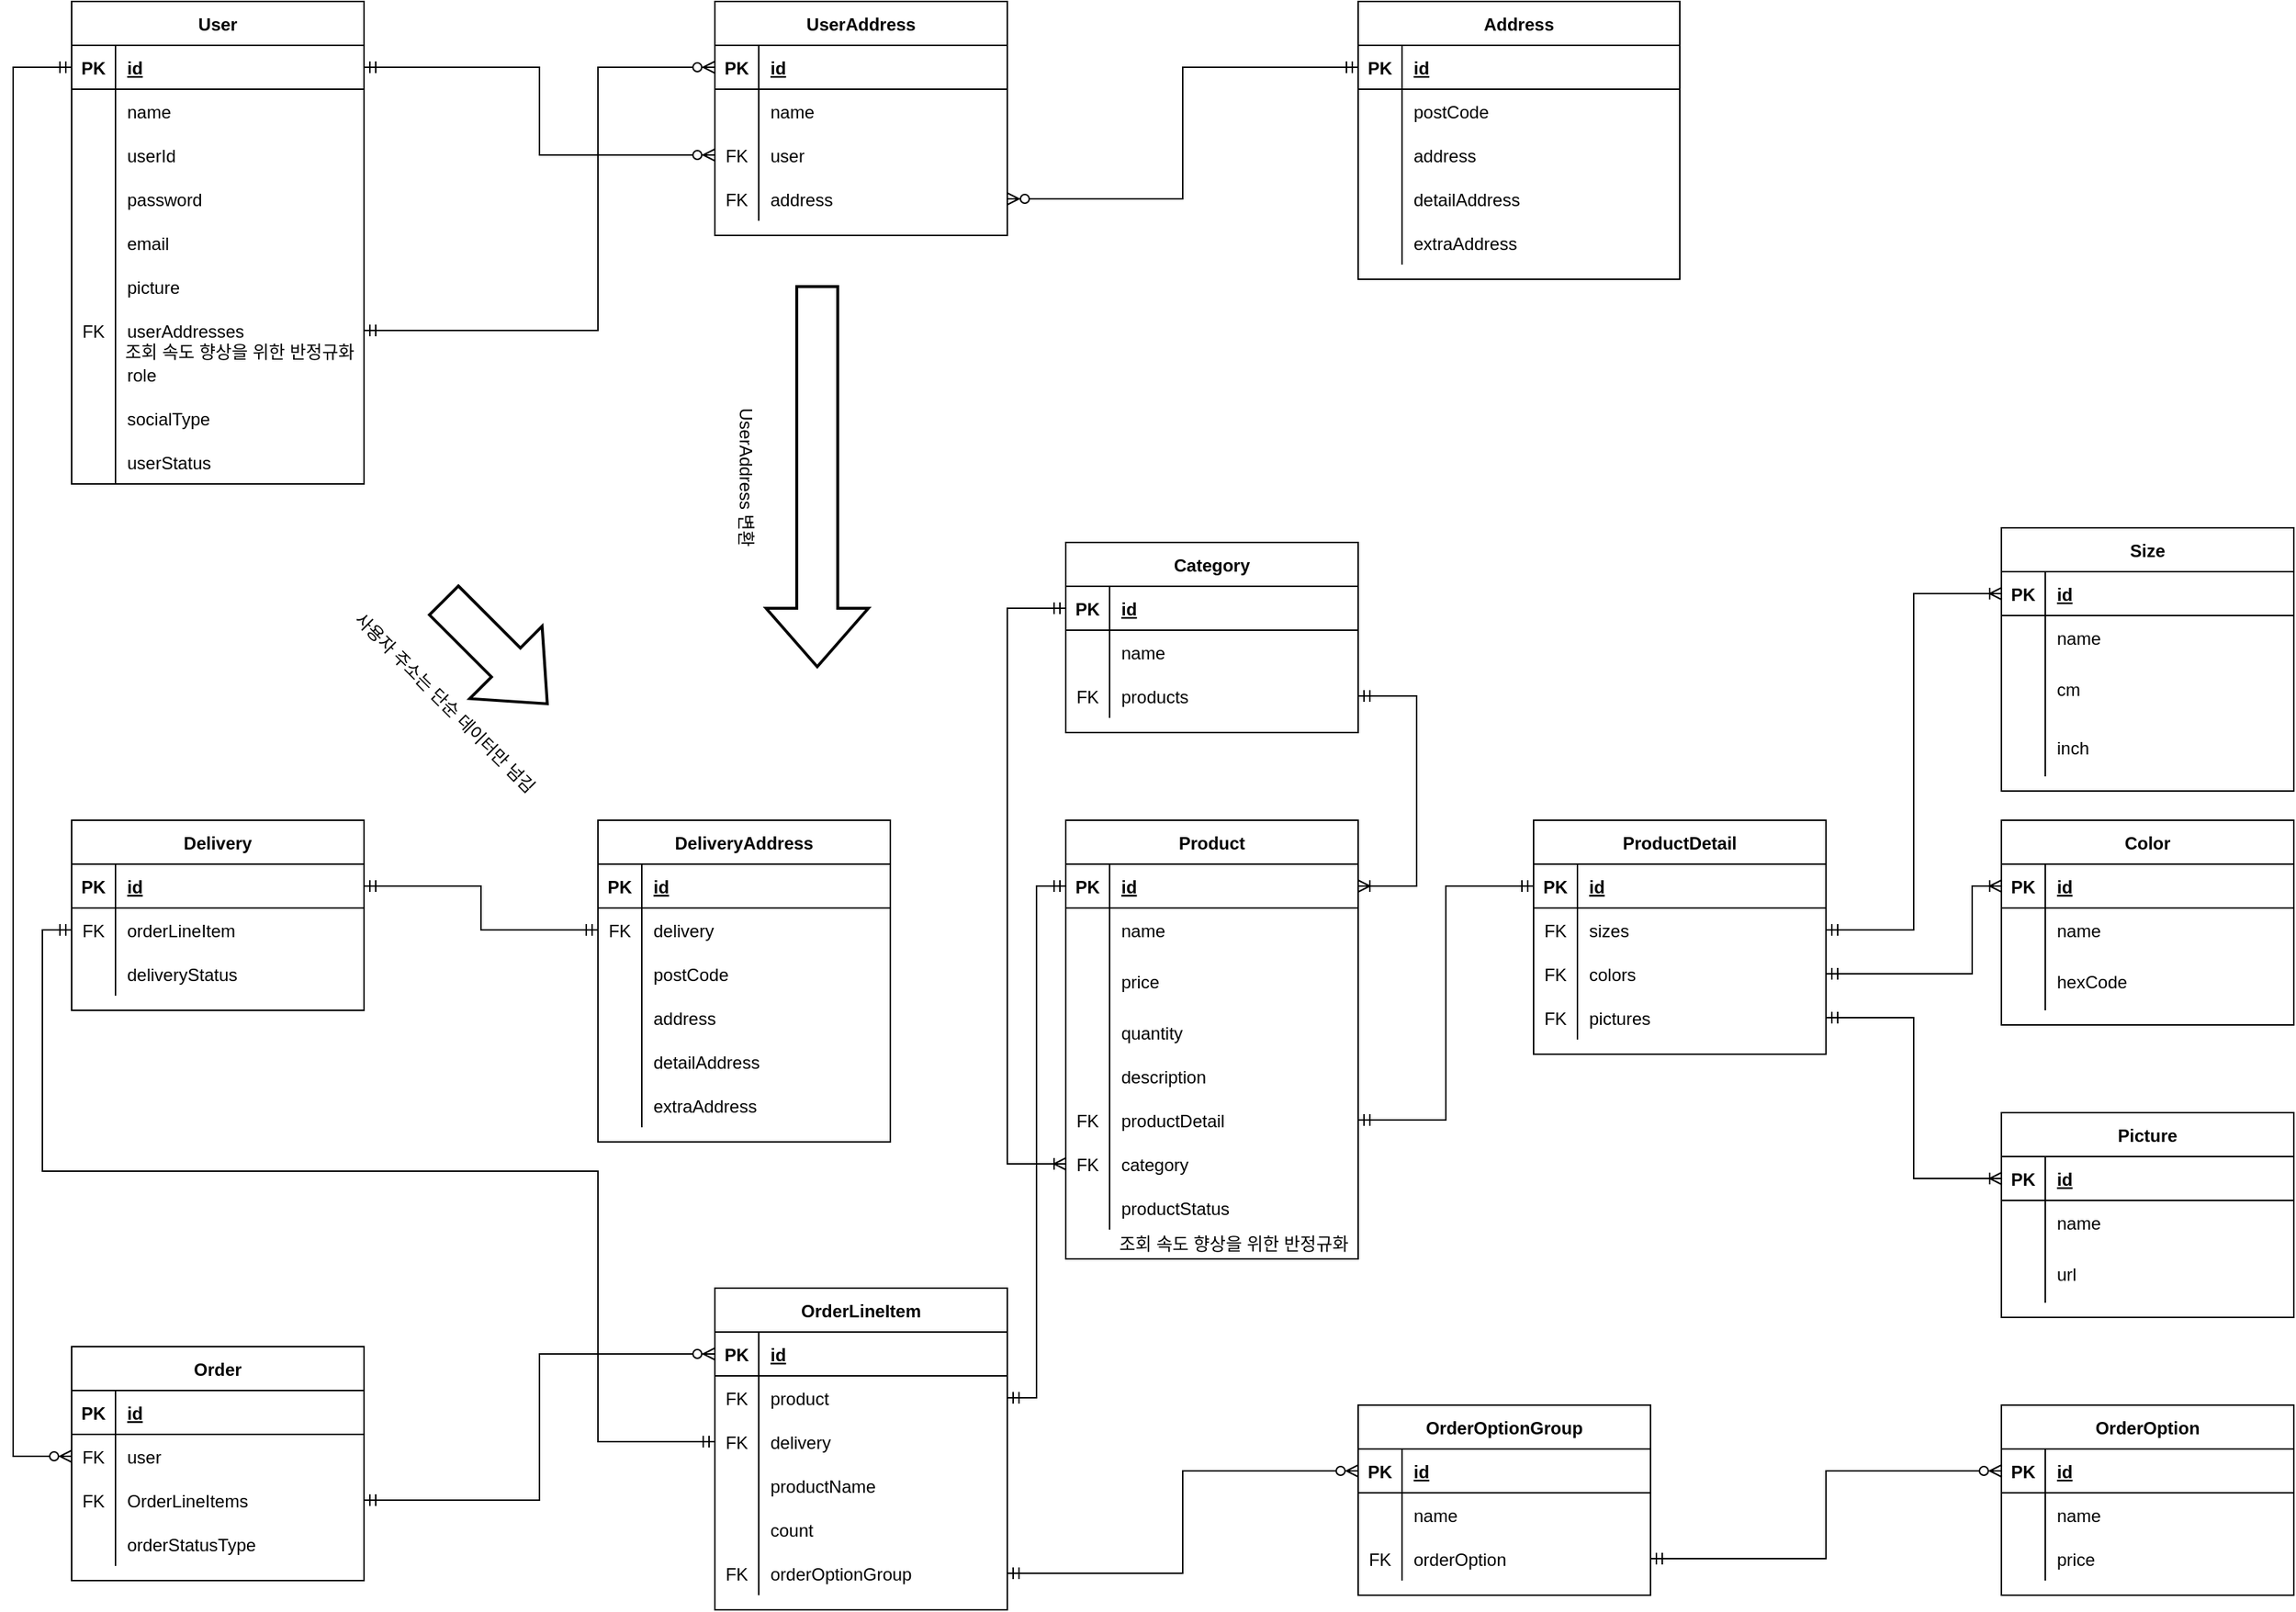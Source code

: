 <mxfile version="13.7.3" type="device"><diagram id="C5RBs43oDa-KdzZeNtuy" name="Page-1"><mxGraphModel dx="1940" dy="800" grid="1" gridSize="10" guides="1" tooltips="1" connect="1" arrows="1" fold="1" page="1" pageScale="1" pageWidth="827" pageHeight="1169" math="0" shadow="0"><root><mxCell id="WIyWlLk6GJQsqaUBKTNV-0"/><mxCell id="WIyWlLk6GJQsqaUBKTNV-1" parent="WIyWlLk6GJQsqaUBKTNV-0"/><mxCell id="pgPwMvIIGazXBwlKdrrJ-58" value="" style="edgeStyle=orthogonalEdgeStyle;fontSize=12;html=1;endArrow=ERzeroToMany;startArrow=ERmandOne;rounded=0;entryX=0;entryY=0.5;entryDx=0;entryDy=0;exitX=1;exitY=0.5;exitDx=0;exitDy=0;" parent="WIyWlLk6GJQsqaUBKTNV-1" source="pgPwMvIIGazXBwlKdrrJ-60" target="pgPwMvIIGazXBwlKdrrJ-1" edge="1"><mxGeometry width="100" height="100" relative="1" as="geometry"><mxPoint x="-550" y="1115" as="sourcePoint"/><mxPoint x="-280" y="840" as="targetPoint"/><Array as="points"><mxPoint x="-440" y="1065"/><mxPoint x="-440" y="965"/></Array></mxGeometry></mxCell><mxCell id="pgPwMvIIGazXBwlKdrrJ-63" value="" style="edgeStyle=orthogonalEdgeStyle;fontSize=12;html=1;endArrow=ERzeroToMany;startArrow=ERmandOne;rounded=0;entryX=0;entryY=0.5;entryDx=0;entryDy=0;exitX=1;exitY=0.5;exitDx=0;exitDy=0;" parent="WIyWlLk6GJQsqaUBKTNV-1" source="pgPwMvIIGazXBwlKdrrJ-13" target="pgPwMvIIGazXBwlKdrrJ-26" edge="1"><mxGeometry width="100" height="100" relative="1" as="geometry"><mxPoint x="-340" y="1200" as="sourcePoint"/><mxPoint x="-310" y="1050" as="targetPoint"/><Array as="points"><mxPoint y="1115"/><mxPoint y="1045"/></Array></mxGeometry></mxCell><mxCell id="pgPwMvIIGazXBwlKdrrJ-64" value="" style="edgeStyle=orthogonalEdgeStyle;fontSize=12;html=1;endArrow=ERzeroToMany;startArrow=ERmandOne;rounded=0;entryX=0;entryY=0.5;entryDx=0;entryDy=0;exitX=1;exitY=0.5;exitDx=0;exitDy=0;" parent="WIyWlLk6GJQsqaUBKTNV-1" source="pgPwMvIIGazXBwlKdrrJ-38" target="pgPwMvIIGazXBwlKdrrJ-46" edge="1"><mxGeometry width="100" height="100" relative="1" as="geometry"><mxPoint x="-120" y="1140" as="sourcePoint"/><mxPoint x="-100" y="1060" as="targetPoint"/><Array as="points"><mxPoint x="440" y="1105"/><mxPoint x="440" y="1045"/></Array></mxGeometry></mxCell><mxCell id="pgPwMvIIGazXBwlKdrrJ-66" value="" style="edgeStyle=orthogonalEdgeStyle;fontSize=12;html=1;endArrow=ERzeroToMany;startArrow=ERmandOne;exitX=0;exitY=0.5;exitDx=0;exitDy=0;entryX=0;entryY=0.5;entryDx=0;entryDy=0;rounded=0;" parent="WIyWlLk6GJQsqaUBKTNV-1" source="K--1c99kZCbHW2Mw6PzB-22" target="K--1c99kZCbHW2Mw6PzB-128" edge="1"><mxGeometry width="100" height="100" relative="1" as="geometry"><mxPoint x="-460" y="570" as="sourcePoint"/><mxPoint x="-630" y="910" as="targetPoint"/><Array as="points"><mxPoint x="-800" y="85"/><mxPoint x="-800" y="1035"/></Array></mxGeometry></mxCell><mxCell id="K--1c99kZCbHW2Mw6PzB-21" value="User" style="shape=table;startSize=30;container=1;collapsible=1;childLayout=tableLayout;fixedRows=1;rowLines=0;fontStyle=1;align=center;resizeLast=1;" parent="WIyWlLk6GJQsqaUBKTNV-1" vertex="1"><mxGeometry x="-760" y="40" width="200" height="330" as="geometry"/></mxCell><mxCell id="K--1c99kZCbHW2Mw6PzB-22" value="" style="shape=partialRectangle;collapsible=0;dropTarget=0;pointerEvents=0;fillColor=none;top=0;left=0;bottom=1;right=0;points=[[0,0.5],[1,0.5]];portConstraint=eastwest;" parent="K--1c99kZCbHW2Mw6PzB-21" vertex="1"><mxGeometry y="30" width="200" height="30" as="geometry"/></mxCell><mxCell id="K--1c99kZCbHW2Mw6PzB-23" value="PK" style="shape=partialRectangle;connectable=0;fillColor=none;top=0;left=0;bottom=0;right=0;fontStyle=1;overflow=hidden;" parent="K--1c99kZCbHW2Mw6PzB-22" vertex="1"><mxGeometry width="30" height="30" as="geometry"/></mxCell><mxCell id="K--1c99kZCbHW2Mw6PzB-24" value="id" style="shape=partialRectangle;connectable=0;fillColor=none;top=0;left=0;bottom=0;right=0;align=left;spacingLeft=6;fontStyle=5;overflow=hidden;" parent="K--1c99kZCbHW2Mw6PzB-22" vertex="1"><mxGeometry x="30" width="170" height="30" as="geometry"/></mxCell><mxCell id="K--1c99kZCbHW2Mw6PzB-25" value="" style="shape=partialRectangle;collapsible=0;dropTarget=0;pointerEvents=0;fillColor=none;top=0;left=0;bottom=0;right=0;points=[[0,0.5],[1,0.5]];portConstraint=eastwest;" parent="K--1c99kZCbHW2Mw6PzB-21" vertex="1"><mxGeometry y="60" width="200" height="30" as="geometry"/></mxCell><mxCell id="K--1c99kZCbHW2Mw6PzB-26" value="" style="shape=partialRectangle;connectable=0;fillColor=none;top=0;left=0;bottom=0;right=0;editable=1;overflow=hidden;" parent="K--1c99kZCbHW2Mw6PzB-25" vertex="1"><mxGeometry width="30" height="30" as="geometry"/></mxCell><mxCell id="K--1c99kZCbHW2Mw6PzB-27" value="name" style="shape=partialRectangle;connectable=0;fillColor=none;top=0;left=0;bottom=0;right=0;align=left;spacingLeft=6;overflow=hidden;" parent="K--1c99kZCbHW2Mw6PzB-25" vertex="1"><mxGeometry x="30" width="170" height="30" as="geometry"/></mxCell><mxCell id="K--1c99kZCbHW2Mw6PzB-28" value="" style="shape=partialRectangle;collapsible=0;dropTarget=0;pointerEvents=0;fillColor=none;top=0;left=0;bottom=0;right=0;points=[[0,0.5],[1,0.5]];portConstraint=eastwest;" parent="K--1c99kZCbHW2Mw6PzB-21" vertex="1"><mxGeometry y="90" width="200" height="30" as="geometry"/></mxCell><mxCell id="K--1c99kZCbHW2Mw6PzB-29" value="" style="shape=partialRectangle;connectable=0;fillColor=none;top=0;left=0;bottom=0;right=0;editable=1;overflow=hidden;" parent="K--1c99kZCbHW2Mw6PzB-28" vertex="1"><mxGeometry width="30" height="30" as="geometry"/></mxCell><mxCell id="K--1c99kZCbHW2Mw6PzB-30" value="userId" style="shape=partialRectangle;connectable=0;fillColor=none;top=0;left=0;bottom=0;right=0;align=left;spacingLeft=6;overflow=hidden;" parent="K--1c99kZCbHW2Mw6PzB-28" vertex="1"><mxGeometry x="30" width="170" height="30" as="geometry"/></mxCell><mxCell id="K--1c99kZCbHW2Mw6PzB-31" value="" style="shape=partialRectangle;collapsible=0;dropTarget=0;pointerEvents=0;fillColor=none;top=0;left=0;bottom=0;right=0;points=[[0,0.5],[1,0.5]];portConstraint=eastwest;" parent="K--1c99kZCbHW2Mw6PzB-21" vertex="1"><mxGeometry y="120" width="200" height="30" as="geometry"/></mxCell><mxCell id="K--1c99kZCbHW2Mw6PzB-32" value="" style="shape=partialRectangle;connectable=0;fillColor=none;top=0;left=0;bottom=0;right=0;editable=1;overflow=hidden;" parent="K--1c99kZCbHW2Mw6PzB-31" vertex="1"><mxGeometry width="30" height="30" as="geometry"/></mxCell><mxCell id="K--1c99kZCbHW2Mw6PzB-33" value="password" style="shape=partialRectangle;connectable=0;fillColor=none;top=0;left=0;bottom=0;right=0;align=left;spacingLeft=6;overflow=hidden;" parent="K--1c99kZCbHW2Mw6PzB-31" vertex="1"><mxGeometry x="30" width="170" height="30" as="geometry"/></mxCell><mxCell id="K--1c99kZCbHW2Mw6PzB-34" value="" style="shape=partialRectangle;collapsible=0;dropTarget=0;pointerEvents=0;fillColor=none;top=0;left=0;bottom=0;right=0;points=[[0,0.5],[1,0.5]];portConstraint=eastwest;" parent="K--1c99kZCbHW2Mw6PzB-21" vertex="1"><mxGeometry y="150" width="200" height="30" as="geometry"/></mxCell><mxCell id="K--1c99kZCbHW2Mw6PzB-35" value="" style="shape=partialRectangle;connectable=0;fillColor=none;top=0;left=0;bottom=0;right=0;editable=1;overflow=hidden;" parent="K--1c99kZCbHW2Mw6PzB-34" vertex="1"><mxGeometry width="30" height="30" as="geometry"/></mxCell><mxCell id="K--1c99kZCbHW2Mw6PzB-36" value="email" style="shape=partialRectangle;connectable=0;fillColor=none;top=0;left=0;bottom=0;right=0;align=left;spacingLeft=6;overflow=hidden;" parent="K--1c99kZCbHW2Mw6PzB-34" vertex="1"><mxGeometry x="30" width="170" height="30" as="geometry"/></mxCell><mxCell id="K--1c99kZCbHW2Mw6PzB-37" value="" style="shape=partialRectangle;collapsible=0;dropTarget=0;pointerEvents=0;fillColor=none;top=0;left=0;bottom=0;right=0;points=[[0,0.5],[1,0.5]];portConstraint=eastwest;" parent="K--1c99kZCbHW2Mw6PzB-21" vertex="1"><mxGeometry y="180" width="200" height="30" as="geometry"/></mxCell><mxCell id="K--1c99kZCbHW2Mw6PzB-38" value="" style="shape=partialRectangle;connectable=0;fillColor=none;top=0;left=0;bottom=0;right=0;editable=1;overflow=hidden;" parent="K--1c99kZCbHW2Mw6PzB-37" vertex="1"><mxGeometry width="30" height="30" as="geometry"/></mxCell><mxCell id="K--1c99kZCbHW2Mw6PzB-39" value="picture" style="shape=partialRectangle;connectable=0;fillColor=none;top=0;left=0;bottom=0;right=0;align=left;spacingLeft=6;overflow=hidden;" parent="K--1c99kZCbHW2Mw6PzB-37" vertex="1"><mxGeometry x="30" width="170" height="30" as="geometry"/></mxCell><mxCell id="SEWK2yjQJ0Dm4GqQLc4l-7" value="" style="shape=partialRectangle;collapsible=0;dropTarget=0;pointerEvents=0;fillColor=none;top=0;left=0;bottom=0;right=0;points=[[0,0.5],[1,0.5]];portConstraint=eastwest;" parent="K--1c99kZCbHW2Mw6PzB-21" vertex="1"><mxGeometry y="210" width="200" height="30" as="geometry"/></mxCell><mxCell id="SEWK2yjQJ0Dm4GqQLc4l-8" value="FK" style="shape=partialRectangle;connectable=0;fillColor=none;top=0;left=0;bottom=0;right=0;fontStyle=0;overflow=hidden;" parent="SEWK2yjQJ0Dm4GqQLc4l-7" vertex="1"><mxGeometry width="30" height="30" as="geometry"/></mxCell><mxCell id="SEWK2yjQJ0Dm4GqQLc4l-9" value="userAddresses" style="shape=partialRectangle;connectable=0;fillColor=none;top=0;left=0;bottom=0;right=0;align=left;spacingLeft=6;fontStyle=0;overflow=hidden;" parent="SEWK2yjQJ0Dm4GqQLc4l-7" vertex="1"><mxGeometry x="30" width="170" height="30" as="geometry"/></mxCell><mxCell id="K--1c99kZCbHW2Mw6PzB-40" value="" style="shape=partialRectangle;collapsible=0;dropTarget=0;pointerEvents=0;fillColor=none;top=0;left=0;bottom=0;right=0;points=[[0,0.5],[1,0.5]];portConstraint=eastwest;" parent="K--1c99kZCbHW2Mw6PzB-21" vertex="1"><mxGeometry y="240" width="200" height="30" as="geometry"/></mxCell><mxCell id="K--1c99kZCbHW2Mw6PzB-41" value="" style="shape=partialRectangle;connectable=0;fillColor=none;top=0;left=0;bottom=0;right=0;editable=1;overflow=hidden;" parent="K--1c99kZCbHW2Mw6PzB-40" vertex="1"><mxGeometry width="30" height="30" as="geometry"/></mxCell><mxCell id="K--1c99kZCbHW2Mw6PzB-42" value="role" style="shape=partialRectangle;connectable=0;fillColor=none;top=0;left=0;bottom=0;right=0;align=left;spacingLeft=6;overflow=hidden;" parent="K--1c99kZCbHW2Mw6PzB-40" vertex="1"><mxGeometry x="30" width="170" height="30" as="geometry"/></mxCell><mxCell id="K--1c99kZCbHW2Mw6PzB-43" value="" style="shape=partialRectangle;collapsible=0;dropTarget=0;pointerEvents=0;fillColor=none;top=0;left=0;bottom=0;right=0;points=[[0,0.5],[1,0.5]];portConstraint=eastwest;" parent="K--1c99kZCbHW2Mw6PzB-21" vertex="1"><mxGeometry y="270" width="200" height="30" as="geometry"/></mxCell><mxCell id="K--1c99kZCbHW2Mw6PzB-44" value="" style="shape=partialRectangle;connectable=0;fillColor=none;top=0;left=0;bottom=0;right=0;editable=1;overflow=hidden;" parent="K--1c99kZCbHW2Mw6PzB-43" vertex="1"><mxGeometry width="30" height="30" as="geometry"/></mxCell><mxCell id="K--1c99kZCbHW2Mw6PzB-45" value="socialType" style="shape=partialRectangle;connectable=0;fillColor=none;top=0;left=0;bottom=0;right=0;align=left;spacingLeft=6;overflow=hidden;" parent="K--1c99kZCbHW2Mw6PzB-43" vertex="1"><mxGeometry x="30" width="170" height="30" as="geometry"/></mxCell><mxCell id="K--1c99kZCbHW2Mw6PzB-46" value="" style="shape=partialRectangle;collapsible=0;dropTarget=0;pointerEvents=0;fillColor=none;top=0;left=0;bottom=0;right=0;points=[[0,0.5],[1,0.5]];portConstraint=eastwest;" parent="K--1c99kZCbHW2Mw6PzB-21" vertex="1"><mxGeometry y="300" width="200" height="30" as="geometry"/></mxCell><mxCell id="K--1c99kZCbHW2Mw6PzB-47" value="" style="shape=partialRectangle;connectable=0;fillColor=none;top=0;left=0;bottom=0;right=0;editable=1;overflow=hidden;" parent="K--1c99kZCbHW2Mw6PzB-46" vertex="1"><mxGeometry width="30" height="30" as="geometry"/></mxCell><mxCell id="K--1c99kZCbHW2Mw6PzB-48" value="userStatus" style="shape=partialRectangle;connectable=0;fillColor=none;top=0;left=0;bottom=0;right=0;align=left;spacingLeft=6;overflow=hidden;" parent="K--1c99kZCbHW2Mw6PzB-46" vertex="1"><mxGeometry x="30" width="170" height="30" as="geometry"/></mxCell><mxCell id="pgPwMvIIGazXBwlKdrrJ-67" value="UserAddress" style="shape=table;startSize=30;container=1;collapsible=1;childLayout=tableLayout;fixedRows=1;rowLines=0;fontStyle=1;align=center;resizeLast=1;" parent="WIyWlLk6GJQsqaUBKTNV-1" vertex="1"><mxGeometry x="-320" y="40" width="200" height="160" as="geometry"/></mxCell><mxCell id="pgPwMvIIGazXBwlKdrrJ-68" value="" style="shape=partialRectangle;collapsible=0;dropTarget=0;pointerEvents=0;fillColor=none;top=0;left=0;bottom=1;right=0;points=[[0,0.5],[1,0.5]];portConstraint=eastwest;" parent="pgPwMvIIGazXBwlKdrrJ-67" vertex="1"><mxGeometry y="30" width="200" height="30" as="geometry"/></mxCell><mxCell id="pgPwMvIIGazXBwlKdrrJ-69" value="PK" style="shape=partialRectangle;connectable=0;fillColor=none;top=0;left=0;bottom=0;right=0;fontStyle=1;overflow=hidden;" parent="pgPwMvIIGazXBwlKdrrJ-68" vertex="1"><mxGeometry width="30" height="30" as="geometry"/></mxCell><mxCell id="pgPwMvIIGazXBwlKdrrJ-70" value="id" style="shape=partialRectangle;connectable=0;fillColor=none;top=0;left=0;bottom=0;right=0;align=left;spacingLeft=6;fontStyle=5;overflow=hidden;" parent="pgPwMvIIGazXBwlKdrrJ-68" vertex="1"><mxGeometry x="30" width="170" height="30" as="geometry"/></mxCell><mxCell id="aEhbGuXBL1TBT9y6Z9ok-7" value="" style="shape=partialRectangle;collapsible=0;dropTarget=0;pointerEvents=0;fillColor=none;top=0;left=0;bottom=0;right=0;points=[[0,0.5],[1,0.5]];portConstraint=eastwest;" parent="pgPwMvIIGazXBwlKdrrJ-67" vertex="1"><mxGeometry y="60" width="200" height="30" as="geometry"/></mxCell><mxCell id="aEhbGuXBL1TBT9y6Z9ok-8" value="" style="shape=partialRectangle;connectable=0;fillColor=none;top=0;left=0;bottom=0;right=0;editable=1;overflow=hidden;" parent="aEhbGuXBL1TBT9y6Z9ok-7" vertex="1"><mxGeometry width="30" height="30" as="geometry"/></mxCell><mxCell id="aEhbGuXBL1TBT9y6Z9ok-9" value="name" style="shape=partialRectangle;connectable=0;fillColor=none;top=0;left=0;bottom=0;right=0;align=left;spacingLeft=6;overflow=hidden;" parent="aEhbGuXBL1TBT9y6Z9ok-7" vertex="1"><mxGeometry x="30" width="170" height="30" as="geometry"/></mxCell><mxCell id="aEhbGuXBL1TBT9y6Z9ok-15" value="" style="shape=partialRectangle;collapsible=0;dropTarget=0;pointerEvents=0;fillColor=none;top=0;left=0;bottom=0;right=0;points=[[0,0.5],[1,0.5]];portConstraint=eastwest;" parent="pgPwMvIIGazXBwlKdrrJ-67" vertex="1"><mxGeometry y="90" width="200" height="30" as="geometry"/></mxCell><mxCell id="aEhbGuXBL1TBT9y6Z9ok-16" value="FK" style="shape=partialRectangle;connectable=0;fillColor=none;top=0;left=0;bottom=0;right=0;fontStyle=0;overflow=hidden;" parent="aEhbGuXBL1TBT9y6Z9ok-15" vertex="1"><mxGeometry width="30" height="30" as="geometry"/></mxCell><mxCell id="aEhbGuXBL1TBT9y6Z9ok-17" value="user" style="shape=partialRectangle;connectable=0;fillColor=none;top=0;left=0;bottom=0;right=0;align=left;spacingLeft=6;fontStyle=0;overflow=hidden;" parent="aEhbGuXBL1TBT9y6Z9ok-15" vertex="1"><mxGeometry x="30" width="170" height="30" as="geometry"/></mxCell><mxCell id="aEhbGuXBL1TBT9y6Z9ok-11" value="" style="shape=partialRectangle;collapsible=0;dropTarget=0;pointerEvents=0;fillColor=none;top=0;left=0;bottom=0;right=0;points=[[0,0.5],[1,0.5]];portConstraint=eastwest;" parent="pgPwMvIIGazXBwlKdrrJ-67" vertex="1"><mxGeometry y="120" width="200" height="30" as="geometry"/></mxCell><mxCell id="aEhbGuXBL1TBT9y6Z9ok-12" value="FK" style="shape=partialRectangle;connectable=0;fillColor=none;top=0;left=0;bottom=0;right=0;fontStyle=0;overflow=hidden;" parent="aEhbGuXBL1TBT9y6Z9ok-11" vertex="1"><mxGeometry width="30" height="30" as="geometry"/></mxCell><mxCell id="aEhbGuXBL1TBT9y6Z9ok-13" value="address" style="shape=partialRectangle;connectable=0;fillColor=none;top=0;left=0;bottom=0;right=0;align=left;spacingLeft=6;fontStyle=0;overflow=hidden;" parent="aEhbGuXBL1TBT9y6Z9ok-11" vertex="1"><mxGeometry x="30" width="170" height="30" as="geometry"/></mxCell><mxCell id="8xOUziFPrkyoru6dAzik-16" value="Address" style="shape=table;startSize=30;container=1;collapsible=1;childLayout=tableLayout;fixedRows=1;rowLines=0;fontStyle=1;align=center;resizeLast=1;" parent="WIyWlLk6GJQsqaUBKTNV-1" vertex="1"><mxGeometry x="120" y="40" width="220" height="190" as="geometry"/></mxCell><mxCell id="8xOUziFPrkyoru6dAzik-17" value="" style="shape=partialRectangle;collapsible=0;dropTarget=0;pointerEvents=0;fillColor=none;top=0;left=0;bottom=1;right=0;points=[[0,0.5],[1,0.5]];portConstraint=eastwest;" parent="8xOUziFPrkyoru6dAzik-16" vertex="1"><mxGeometry y="30" width="220" height="30" as="geometry"/></mxCell><mxCell id="8xOUziFPrkyoru6dAzik-18" value="PK" style="shape=partialRectangle;connectable=0;fillColor=none;top=0;left=0;bottom=0;right=0;fontStyle=1;overflow=hidden;" parent="8xOUziFPrkyoru6dAzik-17" vertex="1"><mxGeometry width="30" height="30" as="geometry"/></mxCell><mxCell id="8xOUziFPrkyoru6dAzik-19" value="id" style="shape=partialRectangle;connectable=0;fillColor=none;top=0;left=0;bottom=0;right=0;align=left;spacingLeft=6;fontStyle=5;overflow=hidden;" parent="8xOUziFPrkyoru6dAzik-17" vertex="1"><mxGeometry x="30" width="190" height="30" as="geometry"/></mxCell><mxCell id="8xOUziFPrkyoru6dAzik-20" value="" style="shape=partialRectangle;collapsible=0;dropTarget=0;pointerEvents=0;fillColor=none;top=0;left=0;bottom=0;right=0;points=[[0,0.5],[1,0.5]];portConstraint=eastwest;" parent="8xOUziFPrkyoru6dAzik-16" vertex="1"><mxGeometry y="60" width="220" height="30" as="geometry"/></mxCell><mxCell id="8xOUziFPrkyoru6dAzik-21" value="" style="shape=partialRectangle;connectable=0;fillColor=none;top=0;left=0;bottom=0;right=0;editable=1;overflow=hidden;" parent="8xOUziFPrkyoru6dAzik-20" vertex="1"><mxGeometry width="30" height="30" as="geometry"/></mxCell><mxCell id="8xOUziFPrkyoru6dAzik-22" value="postCode" style="shape=partialRectangle;connectable=0;fillColor=none;top=0;left=0;bottom=0;right=0;align=left;spacingLeft=6;overflow=hidden;" parent="8xOUziFPrkyoru6dAzik-20" vertex="1"><mxGeometry x="30" width="190" height="30" as="geometry"/></mxCell><mxCell id="t_ZtA0LWCDxoHwIQ0-0n-18" value="" style="shape=partialRectangle;collapsible=0;dropTarget=0;pointerEvents=0;fillColor=none;top=0;left=0;bottom=0;right=0;points=[[0,0.5],[1,0.5]];portConstraint=eastwest;" parent="8xOUziFPrkyoru6dAzik-16" vertex="1"><mxGeometry y="90" width="220" height="30" as="geometry"/></mxCell><mxCell id="t_ZtA0LWCDxoHwIQ0-0n-19" value="" style="shape=partialRectangle;connectable=0;fillColor=none;top=0;left=0;bottom=0;right=0;editable=1;overflow=hidden;" parent="t_ZtA0LWCDxoHwIQ0-0n-18" vertex="1"><mxGeometry width="30" height="30" as="geometry"/></mxCell><mxCell id="t_ZtA0LWCDxoHwIQ0-0n-20" value="address" style="shape=partialRectangle;connectable=0;fillColor=none;top=0;left=0;bottom=0;right=0;align=left;spacingLeft=6;overflow=hidden;" parent="t_ZtA0LWCDxoHwIQ0-0n-18" vertex="1"><mxGeometry x="30" width="190" height="30" as="geometry"/></mxCell><mxCell id="8xOUziFPrkyoru6dAzik-23" value="" style="shape=partialRectangle;collapsible=0;dropTarget=0;pointerEvents=0;fillColor=none;top=0;left=0;bottom=0;right=0;points=[[0,0.5],[1,0.5]];portConstraint=eastwest;" parent="8xOUziFPrkyoru6dAzik-16" vertex="1"><mxGeometry y="120" width="220" height="30" as="geometry"/></mxCell><mxCell id="8xOUziFPrkyoru6dAzik-24" value="" style="shape=partialRectangle;connectable=0;fillColor=none;top=0;left=0;bottom=0;right=0;editable=1;overflow=hidden;" parent="8xOUziFPrkyoru6dAzik-23" vertex="1"><mxGeometry width="30" height="30" as="geometry"/></mxCell><mxCell id="8xOUziFPrkyoru6dAzik-25" value="detailAddress" style="shape=partialRectangle;connectable=0;fillColor=none;top=0;left=0;bottom=0;right=0;align=left;spacingLeft=6;overflow=hidden;" parent="8xOUziFPrkyoru6dAzik-23" vertex="1"><mxGeometry x="30" width="190" height="30" as="geometry"/></mxCell><mxCell id="8xOUziFPrkyoru6dAzik-26" value="" style="shape=partialRectangle;collapsible=0;dropTarget=0;pointerEvents=0;fillColor=none;top=0;left=0;bottom=0;right=0;points=[[0,0.5],[1,0.5]];portConstraint=eastwest;" parent="8xOUziFPrkyoru6dAzik-16" vertex="1"><mxGeometry y="150" width="220" height="30" as="geometry"/></mxCell><mxCell id="8xOUziFPrkyoru6dAzik-27" value="" style="shape=partialRectangle;connectable=0;fillColor=none;top=0;left=0;bottom=0;right=0;editable=1;overflow=hidden;" parent="8xOUziFPrkyoru6dAzik-26" vertex="1"><mxGeometry width="30" height="30" as="geometry"/></mxCell><mxCell id="8xOUziFPrkyoru6dAzik-28" value="extraAddress" style="shape=partialRectangle;connectable=0;fillColor=none;top=0;left=0;bottom=0;right=0;align=left;spacingLeft=6;overflow=hidden;" parent="8xOUziFPrkyoru6dAzik-26" vertex="1"><mxGeometry x="30" width="190" height="30" as="geometry"/></mxCell><mxCell id="pgPwMvIIGazXBwlKdrrJ-45" value="OrderOption" style="shape=table;startSize=30;container=1;collapsible=1;childLayout=tableLayout;fixedRows=1;rowLines=0;fontStyle=1;align=center;resizeLast=1;" parent="WIyWlLk6GJQsqaUBKTNV-1" vertex="1"><mxGeometry x="560" y="1000" width="200" height="130" as="geometry"/></mxCell><mxCell id="pgPwMvIIGazXBwlKdrrJ-46" value="" style="shape=partialRectangle;collapsible=0;dropTarget=0;pointerEvents=0;fillColor=none;top=0;left=0;bottom=1;right=0;points=[[0,0.5],[1,0.5]];portConstraint=eastwest;" parent="pgPwMvIIGazXBwlKdrrJ-45" vertex="1"><mxGeometry y="30" width="200" height="30" as="geometry"/></mxCell><mxCell id="pgPwMvIIGazXBwlKdrrJ-47" value="PK" style="shape=partialRectangle;connectable=0;fillColor=none;top=0;left=0;bottom=0;right=0;fontStyle=1;overflow=hidden;" parent="pgPwMvIIGazXBwlKdrrJ-46" vertex="1"><mxGeometry width="30" height="30" as="geometry"/></mxCell><mxCell id="pgPwMvIIGazXBwlKdrrJ-48" value="id" style="shape=partialRectangle;connectable=0;fillColor=none;top=0;left=0;bottom=0;right=0;align=left;spacingLeft=6;fontStyle=5;overflow=hidden;" parent="pgPwMvIIGazXBwlKdrrJ-46" vertex="1"><mxGeometry x="30" width="170" height="30" as="geometry"/></mxCell><mxCell id="pgPwMvIIGazXBwlKdrrJ-49" value="" style="shape=partialRectangle;collapsible=0;dropTarget=0;pointerEvents=0;fillColor=none;top=0;left=0;bottom=0;right=0;points=[[0,0.5],[1,0.5]];portConstraint=eastwest;" parent="pgPwMvIIGazXBwlKdrrJ-45" vertex="1"><mxGeometry y="60" width="200" height="30" as="geometry"/></mxCell><mxCell id="pgPwMvIIGazXBwlKdrrJ-50" value="" style="shape=partialRectangle;connectable=0;fillColor=none;top=0;left=0;bottom=0;right=0;editable=1;overflow=hidden;" parent="pgPwMvIIGazXBwlKdrrJ-49" vertex="1"><mxGeometry width="30" height="30" as="geometry"/></mxCell><mxCell id="pgPwMvIIGazXBwlKdrrJ-51" value="name" style="shape=partialRectangle;connectable=0;fillColor=none;top=0;left=0;bottom=0;right=0;align=left;spacingLeft=6;overflow=hidden;" parent="pgPwMvIIGazXBwlKdrrJ-49" vertex="1"><mxGeometry x="30" width="170" height="30" as="geometry"/></mxCell><mxCell id="pgPwMvIIGazXBwlKdrrJ-55" value="" style="shape=partialRectangle;collapsible=0;dropTarget=0;pointerEvents=0;fillColor=none;top=0;left=0;bottom=0;right=0;points=[[0,0.5],[1,0.5]];portConstraint=eastwest;" parent="pgPwMvIIGazXBwlKdrrJ-45" vertex="1"><mxGeometry y="90" width="200" height="30" as="geometry"/></mxCell><mxCell id="pgPwMvIIGazXBwlKdrrJ-56" value="" style="shape=partialRectangle;connectable=0;fillColor=none;top=0;left=0;bottom=0;right=0;editable=1;overflow=hidden;" parent="pgPwMvIIGazXBwlKdrrJ-55" vertex="1"><mxGeometry width="30" height="30" as="geometry"/></mxCell><mxCell id="pgPwMvIIGazXBwlKdrrJ-57" value="price" style="shape=partialRectangle;connectable=0;fillColor=none;top=0;left=0;bottom=0;right=0;align=left;spacingLeft=6;overflow=hidden;" parent="pgPwMvIIGazXBwlKdrrJ-55" vertex="1"><mxGeometry x="30" width="170" height="30" as="geometry"/></mxCell><mxCell id="pgPwMvIIGazXBwlKdrrJ-25" value="OrderOptionGroup" style="shape=table;startSize=30;container=1;collapsible=1;childLayout=tableLayout;fixedRows=1;rowLines=0;fontStyle=1;align=center;resizeLast=1;" parent="WIyWlLk6GJQsqaUBKTNV-1" vertex="1"><mxGeometry x="120" y="1000" width="200" height="130" as="geometry"/></mxCell><mxCell id="pgPwMvIIGazXBwlKdrrJ-26" value="" style="shape=partialRectangle;collapsible=0;dropTarget=0;pointerEvents=0;fillColor=none;top=0;left=0;bottom=1;right=0;points=[[0,0.5],[1,0.5]];portConstraint=eastwest;" parent="pgPwMvIIGazXBwlKdrrJ-25" vertex="1"><mxGeometry y="30" width="200" height="30" as="geometry"/></mxCell><mxCell id="pgPwMvIIGazXBwlKdrrJ-27" value="PK" style="shape=partialRectangle;connectable=0;fillColor=none;top=0;left=0;bottom=0;right=0;fontStyle=1;overflow=hidden;" parent="pgPwMvIIGazXBwlKdrrJ-26" vertex="1"><mxGeometry width="30" height="30" as="geometry"/></mxCell><mxCell id="pgPwMvIIGazXBwlKdrrJ-28" value="id" style="shape=partialRectangle;connectable=0;fillColor=none;top=0;left=0;bottom=0;right=0;align=left;spacingLeft=6;fontStyle=5;overflow=hidden;" parent="pgPwMvIIGazXBwlKdrrJ-26" vertex="1"><mxGeometry x="30" width="170" height="30" as="geometry"/></mxCell><mxCell id="pgPwMvIIGazXBwlKdrrJ-29" value="" style="shape=partialRectangle;collapsible=0;dropTarget=0;pointerEvents=0;fillColor=none;top=0;left=0;bottom=0;right=0;points=[[0,0.5],[1,0.5]];portConstraint=eastwest;" parent="pgPwMvIIGazXBwlKdrrJ-25" vertex="1"><mxGeometry y="60" width="200" height="30" as="geometry"/></mxCell><mxCell id="pgPwMvIIGazXBwlKdrrJ-30" value="" style="shape=partialRectangle;connectable=0;fillColor=none;top=0;left=0;bottom=0;right=0;editable=1;overflow=hidden;" parent="pgPwMvIIGazXBwlKdrrJ-29" vertex="1"><mxGeometry width="30" height="30" as="geometry"/></mxCell><mxCell id="pgPwMvIIGazXBwlKdrrJ-31" value="name" style="shape=partialRectangle;connectable=0;fillColor=none;top=0;left=0;bottom=0;right=0;align=left;spacingLeft=6;overflow=hidden;" parent="pgPwMvIIGazXBwlKdrrJ-29" vertex="1"><mxGeometry x="30" width="170" height="30" as="geometry"/></mxCell><mxCell id="pgPwMvIIGazXBwlKdrrJ-38" value="" style="shape=partialRectangle;collapsible=0;dropTarget=0;pointerEvents=0;fillColor=none;top=0;left=0;bottom=0;right=0;points=[[0,0.5],[1,0.5]];portConstraint=eastwest;" parent="pgPwMvIIGazXBwlKdrrJ-25" vertex="1"><mxGeometry y="90" width="200" height="30" as="geometry"/></mxCell><mxCell id="pgPwMvIIGazXBwlKdrrJ-39" value="FK" style="shape=partialRectangle;connectable=0;fillColor=none;top=0;left=0;bottom=0;right=0;fontStyle=0;overflow=hidden;" parent="pgPwMvIIGazXBwlKdrrJ-38" vertex="1"><mxGeometry width="30" height="30" as="geometry"/></mxCell><mxCell id="pgPwMvIIGazXBwlKdrrJ-40" value="orderOption" style="shape=partialRectangle;connectable=0;fillColor=none;top=0;left=0;bottom=0;right=0;align=left;spacingLeft=6;fontStyle=0;overflow=hidden;" parent="pgPwMvIIGazXBwlKdrrJ-38" vertex="1"><mxGeometry x="30" width="170" height="30" as="geometry"/></mxCell><mxCell id="pgPwMvIIGazXBwlKdrrJ-83" value="" style="edgeStyle=orthogonalEdgeStyle;fontSize=12;html=1;endArrow=ERzeroToMany;startArrow=ERmandOne;exitX=1;exitY=0.5;exitDx=0;exitDy=0;entryX=0;entryY=0.5;entryDx=0;entryDy=0;rounded=0;" parent="WIyWlLk6GJQsqaUBKTNV-1" source="K--1c99kZCbHW2Mw6PzB-22" target="aEhbGuXBL1TBT9y6Z9ok-15" edge="1"><mxGeometry width="100" height="100" relative="1" as="geometry"><mxPoint x="-450" y="710" as="sourcePoint"/><mxPoint x="-350" y="610" as="targetPoint"/><Array as="points"><mxPoint x="-440" y="85"/><mxPoint x="-440" y="145"/></Array></mxGeometry></mxCell><mxCell id="pgPwMvIIGazXBwlKdrrJ-85" value="" style="edgeStyle=orthogonalEdgeStyle;fontSize=12;html=1;endArrow=ERzeroToMany;startArrow=ERmandOne;exitX=0;exitY=0.5;exitDx=0;exitDy=0;entryX=1;entryY=0.5;entryDx=0;entryDy=0;rounded=0;" parent="WIyWlLk6GJQsqaUBKTNV-1" source="8xOUziFPrkyoru6dAzik-17" target="aEhbGuXBL1TBT9y6Z9ok-11" edge="1"><mxGeometry width="100" height="100" relative="1" as="geometry"><mxPoint x="-190" y="530" as="sourcePoint"/><mxPoint x="-120" y="205" as="targetPoint"/><Array as="points"><mxPoint y="85"/><mxPoint y="175"/></Array></mxGeometry></mxCell><mxCell id="pgPwMvIIGazXBwlKdrrJ-127" value="" style="edgeStyle=orthogonalEdgeStyle;fontSize=12;html=1;endArrow=ERmandOne;startArrow=ERmandOne;exitX=0;exitY=0.5;exitDx=0;exitDy=0;rounded=0;entryX=0;entryY=0.5;entryDx=0;entryDy=0;" parent="WIyWlLk6GJQsqaUBKTNV-1" source="pgPwMvIIGazXBwlKdrrJ-118" target="aEhbGuXBL1TBT9y6Z9ok-42" edge="1"><mxGeometry width="100" height="100" relative="1" as="geometry"><mxPoint x="-500" y="820" as="sourcePoint"/><mxPoint x="-360" y="860" as="targetPoint"/><Array as="points"><mxPoint x="-780" y="675"/><mxPoint x="-780" y="840"/><mxPoint x="-400" y="840"/><mxPoint x="-400" y="1025"/></Array></mxGeometry></mxCell><mxCell id="pgPwMvIIGazXBwlKdrrJ-145" value="" style="edgeStyle=orthogonalEdgeStyle;fontSize=12;html=1;endArrow=ERmandOne;startArrow=ERmandOne;exitX=0;exitY=0.5;exitDx=0;exitDy=0;rounded=0;entryX=1;entryY=0.5;entryDx=0;entryDy=0;" parent="WIyWlLk6GJQsqaUBKTNV-1" source="pgPwMvIIGazXBwlKdrrJ-142" target="pgPwMvIIGazXBwlKdrrJ-115" edge="1"><mxGeometry width="100" height="100" relative="1" as="geometry"><mxPoint x="-450" y="750" as="sourcePoint"/><mxPoint x="-450" y="1060" as="targetPoint"/><Array as="points"><mxPoint x="-480" y="675"/><mxPoint x="-480" y="645"/></Array></mxGeometry></mxCell><mxCell id="pgPwMvIIGazXBwlKdrrJ-114" value="Delivery" style="shape=table;startSize=30;container=1;collapsible=1;childLayout=tableLayout;fixedRows=1;rowLines=0;fontStyle=1;align=center;resizeLast=1;" parent="WIyWlLk6GJQsqaUBKTNV-1" vertex="1"><mxGeometry x="-760" y="600" width="200" height="130" as="geometry"/></mxCell><mxCell id="pgPwMvIIGazXBwlKdrrJ-115" value="" style="shape=partialRectangle;collapsible=0;dropTarget=0;pointerEvents=0;fillColor=none;top=0;left=0;bottom=1;right=0;points=[[0,0.5],[1,0.5]];portConstraint=eastwest;" parent="pgPwMvIIGazXBwlKdrrJ-114" vertex="1"><mxGeometry y="30" width="200" height="30" as="geometry"/></mxCell><mxCell id="pgPwMvIIGazXBwlKdrrJ-116" value="PK" style="shape=partialRectangle;connectable=0;fillColor=none;top=0;left=0;bottom=0;right=0;fontStyle=1;overflow=hidden;" parent="pgPwMvIIGazXBwlKdrrJ-115" vertex="1"><mxGeometry width="30" height="30" as="geometry"/></mxCell><mxCell id="pgPwMvIIGazXBwlKdrrJ-117" value="id" style="shape=partialRectangle;connectable=0;fillColor=none;top=0;left=0;bottom=0;right=0;align=left;spacingLeft=6;fontStyle=5;overflow=hidden;" parent="pgPwMvIIGazXBwlKdrrJ-115" vertex="1"><mxGeometry x="30" width="170" height="30" as="geometry"/></mxCell><mxCell id="pgPwMvIIGazXBwlKdrrJ-118" value="" style="shape=partialRectangle;collapsible=0;dropTarget=0;pointerEvents=0;fillColor=none;top=0;left=0;bottom=0;right=0;points=[[0,0.5],[1,0.5]];portConstraint=eastwest;" parent="pgPwMvIIGazXBwlKdrrJ-114" vertex="1"><mxGeometry y="60" width="200" height="30" as="geometry"/></mxCell><mxCell id="pgPwMvIIGazXBwlKdrrJ-119" value="FK" style="shape=partialRectangle;connectable=0;fillColor=none;top=0;left=0;bottom=0;right=0;fontStyle=0;overflow=hidden;" parent="pgPwMvIIGazXBwlKdrrJ-118" vertex="1"><mxGeometry width="30" height="30" as="geometry"/></mxCell><mxCell id="pgPwMvIIGazXBwlKdrrJ-120" value="orderLineItem" style="shape=partialRectangle;connectable=0;fillColor=none;top=0;left=0;bottom=0;right=0;align=left;spacingLeft=6;fontStyle=0;overflow=hidden;" parent="pgPwMvIIGazXBwlKdrrJ-118" vertex="1"><mxGeometry x="30" width="170" height="30" as="geometry"/></mxCell><mxCell id="pgPwMvIIGazXBwlKdrrJ-124" value="" style="shape=partialRectangle;collapsible=0;dropTarget=0;pointerEvents=0;fillColor=none;top=0;left=0;bottom=0;right=0;points=[[0,0.5],[1,0.5]];portConstraint=eastwest;" parent="pgPwMvIIGazXBwlKdrrJ-114" vertex="1"><mxGeometry y="90" width="200" height="30" as="geometry"/></mxCell><mxCell id="pgPwMvIIGazXBwlKdrrJ-125" value="" style="shape=partialRectangle;connectable=0;fillColor=none;top=0;left=0;bottom=0;right=0;editable=1;overflow=hidden;" parent="pgPwMvIIGazXBwlKdrrJ-124" vertex="1"><mxGeometry width="30" height="30" as="geometry"/></mxCell><mxCell id="pgPwMvIIGazXBwlKdrrJ-126" value="deliveryStatus" style="shape=partialRectangle;connectable=0;fillColor=none;top=0;left=0;bottom=0;right=0;align=left;spacingLeft=6;overflow=hidden;" parent="pgPwMvIIGazXBwlKdrrJ-124" vertex="1"><mxGeometry x="30" width="170" height="30" as="geometry"/></mxCell><mxCell id="pgPwMvIIGazXBwlKdrrJ-128" value="DeliveryAddress" style="shape=table;startSize=30;container=1;collapsible=1;childLayout=tableLayout;fixedRows=1;rowLines=0;fontStyle=1;align=center;resizeLast=1;" parent="WIyWlLk6GJQsqaUBKTNV-1" vertex="1"><mxGeometry x="-400" y="600" width="200" height="220" as="geometry"/></mxCell><mxCell id="pgPwMvIIGazXBwlKdrrJ-129" value="" style="shape=partialRectangle;collapsible=0;dropTarget=0;pointerEvents=0;fillColor=none;top=0;left=0;bottom=1;right=0;points=[[0,0.5],[1,0.5]];portConstraint=eastwest;" parent="pgPwMvIIGazXBwlKdrrJ-128" vertex="1"><mxGeometry y="30" width="200" height="30" as="geometry"/></mxCell><mxCell id="pgPwMvIIGazXBwlKdrrJ-130" value="PK" style="shape=partialRectangle;connectable=0;fillColor=none;top=0;left=0;bottom=0;right=0;fontStyle=1;overflow=hidden;" parent="pgPwMvIIGazXBwlKdrrJ-129" vertex="1"><mxGeometry width="30" height="30" as="geometry"/></mxCell><mxCell id="pgPwMvIIGazXBwlKdrrJ-131" value="id" style="shape=partialRectangle;connectable=0;fillColor=none;top=0;left=0;bottom=0;right=0;align=left;spacingLeft=6;fontStyle=5;overflow=hidden;" parent="pgPwMvIIGazXBwlKdrrJ-129" vertex="1"><mxGeometry x="30" width="170" height="30" as="geometry"/></mxCell><mxCell id="pgPwMvIIGazXBwlKdrrJ-142" value="" style="shape=partialRectangle;collapsible=0;dropTarget=0;pointerEvents=0;fillColor=none;top=0;left=0;bottom=0;right=0;points=[[0,0.5],[1,0.5]];portConstraint=eastwest;" parent="pgPwMvIIGazXBwlKdrrJ-128" vertex="1"><mxGeometry y="60" width="200" height="30" as="geometry"/></mxCell><mxCell id="pgPwMvIIGazXBwlKdrrJ-143" value="FK" style="shape=partialRectangle;connectable=0;fillColor=none;top=0;left=0;bottom=0;right=0;fontStyle=0;overflow=hidden;" parent="pgPwMvIIGazXBwlKdrrJ-142" vertex="1"><mxGeometry width="30" height="30" as="geometry"/></mxCell><mxCell id="pgPwMvIIGazXBwlKdrrJ-144" value="delivery" style="shape=partialRectangle;connectable=0;fillColor=none;top=0;left=0;bottom=0;right=0;align=left;spacingLeft=6;fontStyle=0;overflow=hidden;" parent="pgPwMvIIGazXBwlKdrrJ-142" vertex="1"><mxGeometry x="30" width="170" height="30" as="geometry"/></mxCell><mxCell id="pgPwMvIIGazXBwlKdrrJ-132" value="" style="shape=partialRectangle;collapsible=0;dropTarget=0;pointerEvents=0;fillColor=none;top=0;left=0;bottom=0;right=0;points=[[0,0.5],[1,0.5]];portConstraint=eastwest;" parent="pgPwMvIIGazXBwlKdrrJ-128" vertex="1"><mxGeometry y="90" width="200" height="30" as="geometry"/></mxCell><mxCell id="pgPwMvIIGazXBwlKdrrJ-133" value="" style="shape=partialRectangle;connectable=0;fillColor=none;top=0;left=0;bottom=0;right=0;fontStyle=0;overflow=hidden;" parent="pgPwMvIIGazXBwlKdrrJ-132" vertex="1"><mxGeometry width="30" height="30" as="geometry"/></mxCell><mxCell id="pgPwMvIIGazXBwlKdrrJ-134" value="postCode" style="shape=partialRectangle;connectable=0;fillColor=none;top=0;left=0;bottom=0;right=0;align=left;spacingLeft=6;fontStyle=0;overflow=hidden;" parent="pgPwMvIIGazXBwlKdrrJ-132" vertex="1"><mxGeometry x="30" width="170" height="30" as="geometry"/></mxCell><mxCell id="aEhbGuXBL1TBT9y6Z9ok-45" value="" style="shape=partialRectangle;collapsible=0;dropTarget=0;pointerEvents=0;fillColor=none;top=0;left=0;bottom=0;right=0;points=[[0,0.5],[1,0.5]];portConstraint=eastwest;" parent="pgPwMvIIGazXBwlKdrrJ-128" vertex="1"><mxGeometry y="120" width="200" height="30" as="geometry"/></mxCell><mxCell id="aEhbGuXBL1TBT9y6Z9ok-46" value="" style="shape=partialRectangle;connectable=0;fillColor=none;top=0;left=0;bottom=0;right=0;fontStyle=0;overflow=hidden;" parent="aEhbGuXBL1TBT9y6Z9ok-45" vertex="1"><mxGeometry width="30" height="30" as="geometry"/></mxCell><mxCell id="aEhbGuXBL1TBT9y6Z9ok-47" value="address" style="shape=partialRectangle;connectable=0;fillColor=none;top=0;left=0;bottom=0;right=0;align=left;spacingLeft=6;fontStyle=0;overflow=hidden;" parent="aEhbGuXBL1TBT9y6Z9ok-45" vertex="1"><mxGeometry x="30" width="170" height="30" as="geometry"/></mxCell><mxCell id="pgPwMvIIGazXBwlKdrrJ-135" value="" style="shape=partialRectangle;collapsible=0;dropTarget=0;pointerEvents=0;fillColor=none;top=0;left=0;bottom=0;right=0;points=[[0,0.5],[1,0.5]];portConstraint=eastwest;" parent="pgPwMvIIGazXBwlKdrrJ-128" vertex="1"><mxGeometry y="150" width="200" height="30" as="geometry"/></mxCell><mxCell id="pgPwMvIIGazXBwlKdrrJ-136" value="" style="shape=partialRectangle;connectable=0;fillColor=none;top=0;left=0;bottom=0;right=0;editable=1;overflow=hidden;" parent="pgPwMvIIGazXBwlKdrrJ-135" vertex="1"><mxGeometry width="30" height="30" as="geometry"/></mxCell><mxCell id="pgPwMvIIGazXBwlKdrrJ-137" value="detailAddress" style="shape=partialRectangle;connectable=0;fillColor=none;top=0;left=0;bottom=0;right=0;align=left;spacingLeft=6;overflow=hidden;" parent="pgPwMvIIGazXBwlKdrrJ-135" vertex="1"><mxGeometry x="30" width="170" height="30" as="geometry"/></mxCell><mxCell id="pgPwMvIIGazXBwlKdrrJ-138" value="" style="shape=partialRectangle;collapsible=0;dropTarget=0;pointerEvents=0;fillColor=none;top=0;left=0;bottom=0;right=0;points=[[0,0.5],[1,0.5]];portConstraint=eastwest;" parent="pgPwMvIIGazXBwlKdrrJ-128" vertex="1"><mxGeometry y="180" width="200" height="30" as="geometry"/></mxCell><mxCell id="pgPwMvIIGazXBwlKdrrJ-139" value="" style="shape=partialRectangle;connectable=0;fillColor=none;top=0;left=0;bottom=0;right=0;editable=1;overflow=hidden;" parent="pgPwMvIIGazXBwlKdrrJ-138" vertex="1"><mxGeometry width="30" height="30" as="geometry"/></mxCell><mxCell id="pgPwMvIIGazXBwlKdrrJ-140" value="extraAddress" style="shape=partialRectangle;connectable=0;fillColor=none;top=0;left=0;bottom=0;right=0;align=left;spacingLeft=6;overflow=hidden;" parent="pgPwMvIIGazXBwlKdrrJ-138" vertex="1"><mxGeometry x="30" width="170" height="30" as="geometry"/></mxCell><mxCell id="K--1c99kZCbHW2Mw6PzB-118" value="Order" style="shape=table;startSize=30;container=1;collapsible=1;childLayout=tableLayout;fixedRows=1;rowLines=0;fontStyle=1;align=center;resizeLast=1;" parent="WIyWlLk6GJQsqaUBKTNV-1" vertex="1"><mxGeometry x="-760" y="960" width="200" height="160" as="geometry"/></mxCell><mxCell id="K--1c99kZCbHW2Mw6PzB-119" value="" style="shape=partialRectangle;collapsible=0;dropTarget=0;pointerEvents=0;fillColor=none;top=0;left=0;bottom=1;right=0;points=[[0,0.5],[1,0.5]];portConstraint=eastwest;" parent="K--1c99kZCbHW2Mw6PzB-118" vertex="1"><mxGeometry y="30" width="200" height="30" as="geometry"/></mxCell><mxCell id="K--1c99kZCbHW2Mw6PzB-120" value="PK" style="shape=partialRectangle;connectable=0;fillColor=none;top=0;left=0;bottom=0;right=0;fontStyle=1;overflow=hidden;" parent="K--1c99kZCbHW2Mw6PzB-119" vertex="1"><mxGeometry width="30" height="30" as="geometry"/></mxCell><mxCell id="K--1c99kZCbHW2Mw6PzB-121" value="id" style="shape=partialRectangle;connectable=0;fillColor=none;top=0;left=0;bottom=0;right=0;align=left;spacingLeft=6;fontStyle=5;overflow=hidden;" parent="K--1c99kZCbHW2Mw6PzB-119" vertex="1"><mxGeometry x="30" width="170" height="30" as="geometry"/></mxCell><mxCell id="K--1c99kZCbHW2Mw6PzB-128" value="" style="shape=partialRectangle;collapsible=0;dropTarget=0;pointerEvents=0;fillColor=none;top=0;left=0;bottom=0;right=0;points=[[0,0.5],[1,0.5]];portConstraint=eastwest;" parent="K--1c99kZCbHW2Mw6PzB-118" vertex="1"><mxGeometry y="60" width="200" height="30" as="geometry"/></mxCell><mxCell id="K--1c99kZCbHW2Mw6PzB-129" value="FK" style="shape=partialRectangle;connectable=0;fillColor=none;top=0;left=0;bottom=0;right=0;fontStyle=0;overflow=hidden;" parent="K--1c99kZCbHW2Mw6PzB-128" vertex="1"><mxGeometry width="30" height="30" as="geometry"/></mxCell><mxCell id="K--1c99kZCbHW2Mw6PzB-130" value="user" style="shape=partialRectangle;connectable=0;fillColor=none;top=0;left=0;bottom=0;right=0;align=left;spacingLeft=6;fontStyle=0;overflow=hidden;" parent="K--1c99kZCbHW2Mw6PzB-128" vertex="1"><mxGeometry x="30" width="170" height="30" as="geometry"/></mxCell><mxCell id="pgPwMvIIGazXBwlKdrrJ-60" value="" style="shape=partialRectangle;collapsible=0;dropTarget=0;pointerEvents=0;fillColor=none;top=0;left=0;bottom=0;right=0;points=[[0,0.5],[1,0.5]];portConstraint=eastwest;" parent="K--1c99kZCbHW2Mw6PzB-118" vertex="1"><mxGeometry y="90" width="200" height="30" as="geometry"/></mxCell><mxCell id="pgPwMvIIGazXBwlKdrrJ-61" value="FK" style="shape=partialRectangle;connectable=0;fillColor=none;top=0;left=0;bottom=0;right=0;fontStyle=0;overflow=hidden;" parent="pgPwMvIIGazXBwlKdrrJ-60" vertex="1"><mxGeometry width="30" height="30" as="geometry"/></mxCell><mxCell id="pgPwMvIIGazXBwlKdrrJ-62" value="OrderLineItems" style="shape=partialRectangle;connectable=0;fillColor=none;top=0;left=0;bottom=0;right=0;align=left;spacingLeft=6;fontStyle=0;overflow=hidden;" parent="pgPwMvIIGazXBwlKdrrJ-60" vertex="1"><mxGeometry x="30" width="170" height="30" as="geometry"/></mxCell><mxCell id="pgPwMvIIGazXBwlKdrrJ-20" value="" style="shape=partialRectangle;collapsible=0;dropTarget=0;pointerEvents=0;fillColor=none;top=0;left=0;bottom=0;right=0;points=[[0,0.5],[1,0.5]];portConstraint=eastwest;" parent="K--1c99kZCbHW2Mw6PzB-118" vertex="1"><mxGeometry y="120" width="200" height="30" as="geometry"/></mxCell><mxCell id="pgPwMvIIGazXBwlKdrrJ-21" value="" style="shape=partialRectangle;connectable=0;fillColor=none;top=0;left=0;bottom=0;right=0;editable=1;overflow=hidden;" parent="pgPwMvIIGazXBwlKdrrJ-20" vertex="1"><mxGeometry width="30" height="30" as="geometry"/></mxCell><mxCell id="pgPwMvIIGazXBwlKdrrJ-22" value="orderStatusType" style="shape=partialRectangle;connectable=0;fillColor=none;top=0;left=0;bottom=0;right=0;align=left;spacingLeft=6;overflow=hidden;" parent="pgPwMvIIGazXBwlKdrrJ-20" vertex="1"><mxGeometry x="30" width="170" height="30" as="geometry"/></mxCell><mxCell id="pgPwMvIIGazXBwlKdrrJ-147" value="Product" style="shape=table;startSize=30;container=1;collapsible=1;childLayout=tableLayout;fixedRows=1;rowLines=0;fontStyle=1;align=center;resizeLast=1;" parent="WIyWlLk6GJQsqaUBKTNV-1" vertex="1"><mxGeometry x="-80" y="600" width="200" height="300" as="geometry"/></mxCell><mxCell id="pgPwMvIIGazXBwlKdrrJ-148" value="" style="shape=partialRectangle;collapsible=0;dropTarget=0;pointerEvents=0;fillColor=none;top=0;left=0;bottom=1;right=0;points=[[0,0.5],[1,0.5]];portConstraint=eastwest;" parent="pgPwMvIIGazXBwlKdrrJ-147" vertex="1"><mxGeometry y="30" width="200" height="30" as="geometry"/></mxCell><mxCell id="pgPwMvIIGazXBwlKdrrJ-149" value="PK" style="shape=partialRectangle;connectable=0;fillColor=none;top=0;left=0;bottom=0;right=0;fontStyle=1;overflow=hidden;" parent="pgPwMvIIGazXBwlKdrrJ-148" vertex="1"><mxGeometry width="30" height="30" as="geometry"/></mxCell><mxCell id="pgPwMvIIGazXBwlKdrrJ-150" value="id" style="shape=partialRectangle;connectable=0;fillColor=none;top=0;left=0;bottom=0;right=0;align=left;spacingLeft=6;fontStyle=5;overflow=hidden;" parent="pgPwMvIIGazXBwlKdrrJ-148" vertex="1"><mxGeometry x="30" width="170" height="30" as="geometry"/></mxCell><mxCell id="pgPwMvIIGazXBwlKdrrJ-151" value="" style="shape=partialRectangle;collapsible=0;dropTarget=0;pointerEvents=0;fillColor=none;top=0;left=0;bottom=0;right=0;points=[[0,0.5],[1,0.5]];portConstraint=eastwest;" parent="pgPwMvIIGazXBwlKdrrJ-147" vertex="1"><mxGeometry y="60" width="200" height="30" as="geometry"/></mxCell><mxCell id="pgPwMvIIGazXBwlKdrrJ-152" value="" style="shape=partialRectangle;connectable=0;fillColor=none;top=0;left=0;bottom=0;right=0;editable=1;overflow=hidden;" parent="pgPwMvIIGazXBwlKdrrJ-151" vertex="1"><mxGeometry width="30" height="30" as="geometry"/></mxCell><mxCell id="pgPwMvIIGazXBwlKdrrJ-153" value="name" style="shape=partialRectangle;connectable=0;fillColor=none;top=0;left=0;bottom=0;right=0;align=left;spacingLeft=6;overflow=hidden;" parent="pgPwMvIIGazXBwlKdrrJ-151" vertex="1"><mxGeometry x="30" width="170" height="30" as="geometry"/></mxCell><mxCell id="pgPwMvIIGazXBwlKdrrJ-154" value="" style="shape=partialRectangle;collapsible=0;dropTarget=0;pointerEvents=0;fillColor=none;top=0;left=0;bottom=0;right=0;points=[[0,0.5],[1,0.5]];portConstraint=eastwest;" parent="pgPwMvIIGazXBwlKdrrJ-147" vertex="1"><mxGeometry y="90" width="200" height="40" as="geometry"/></mxCell><mxCell id="pgPwMvIIGazXBwlKdrrJ-155" value="" style="shape=partialRectangle;connectable=0;fillColor=none;top=0;left=0;bottom=0;right=0;editable=1;overflow=hidden;" parent="pgPwMvIIGazXBwlKdrrJ-154" vertex="1"><mxGeometry width="30" height="40" as="geometry"/></mxCell><mxCell id="pgPwMvIIGazXBwlKdrrJ-156" value="price" style="shape=partialRectangle;connectable=0;fillColor=none;top=0;left=0;bottom=0;right=0;align=left;spacingLeft=6;overflow=hidden;" parent="pgPwMvIIGazXBwlKdrrJ-154" vertex="1"><mxGeometry x="30" width="170" height="40" as="geometry"/></mxCell><mxCell id="pgPwMvIIGazXBwlKdrrJ-157" value="" style="shape=partialRectangle;collapsible=0;dropTarget=0;pointerEvents=0;fillColor=none;top=0;left=0;bottom=0;right=0;points=[[0,0.5],[1,0.5]];portConstraint=eastwest;" parent="pgPwMvIIGazXBwlKdrrJ-147" vertex="1"><mxGeometry y="130" width="200" height="30" as="geometry"/></mxCell><mxCell id="pgPwMvIIGazXBwlKdrrJ-158" value="" style="shape=partialRectangle;connectable=0;fillColor=none;top=0;left=0;bottom=0;right=0;editable=1;overflow=hidden;" parent="pgPwMvIIGazXBwlKdrrJ-157" vertex="1"><mxGeometry width="30" height="30" as="geometry"/></mxCell><mxCell id="pgPwMvIIGazXBwlKdrrJ-159" value="quantity" style="shape=partialRectangle;connectable=0;fillColor=none;top=0;left=0;bottom=0;right=0;align=left;spacingLeft=6;overflow=hidden;" parent="pgPwMvIIGazXBwlKdrrJ-157" vertex="1"><mxGeometry x="30" width="170" height="30" as="geometry"/></mxCell><mxCell id="pgPwMvIIGazXBwlKdrrJ-174" value="" style="shape=partialRectangle;collapsible=0;dropTarget=0;pointerEvents=0;fillColor=none;top=0;left=0;bottom=0;right=0;points=[[0,0.5],[1,0.5]];portConstraint=eastwest;" parent="pgPwMvIIGazXBwlKdrrJ-147" vertex="1"><mxGeometry y="160" width="200" height="30" as="geometry"/></mxCell><mxCell id="pgPwMvIIGazXBwlKdrrJ-175" value="" style="shape=partialRectangle;connectable=0;fillColor=none;top=0;left=0;bottom=0;right=0;editable=1;overflow=hidden;" parent="pgPwMvIIGazXBwlKdrrJ-174" vertex="1"><mxGeometry width="30" height="30" as="geometry"/></mxCell><mxCell id="pgPwMvIIGazXBwlKdrrJ-176" value="description" style="shape=partialRectangle;connectable=0;fillColor=none;top=0;left=0;bottom=0;right=0;align=left;spacingLeft=6;overflow=hidden;" parent="pgPwMvIIGazXBwlKdrrJ-174" vertex="1"><mxGeometry x="30" width="170" height="30" as="geometry"/></mxCell><mxCell id="t_ZtA0LWCDxoHwIQ0-0n-6" value="" style="shape=partialRectangle;collapsible=0;dropTarget=0;pointerEvents=0;fillColor=none;top=0;left=0;bottom=0;right=0;points=[[0,0.5],[1,0.5]];portConstraint=eastwest;" parent="pgPwMvIIGazXBwlKdrrJ-147" vertex="1"><mxGeometry y="190" width="200" height="30" as="geometry"/></mxCell><mxCell id="t_ZtA0LWCDxoHwIQ0-0n-7" value="FK" style="shape=partialRectangle;connectable=0;fillColor=none;top=0;left=0;bottom=0;right=0;fontStyle=0;overflow=hidden;" parent="t_ZtA0LWCDxoHwIQ0-0n-6" vertex="1"><mxGeometry width="30" height="30" as="geometry"/></mxCell><mxCell id="t_ZtA0LWCDxoHwIQ0-0n-8" value="productDetail" style="shape=partialRectangle;connectable=0;fillColor=none;top=0;left=0;bottom=0;right=0;align=left;spacingLeft=6;fontStyle=0;overflow=hidden;" parent="t_ZtA0LWCDxoHwIQ0-0n-6" vertex="1"><mxGeometry x="30" width="170" height="30" as="geometry"/></mxCell><mxCell id="t_ZtA0LWCDxoHwIQ0-0n-11" value="" style="shape=partialRectangle;collapsible=0;dropTarget=0;pointerEvents=0;fillColor=none;top=0;left=0;bottom=0;right=0;points=[[0,0.5],[1,0.5]];portConstraint=eastwest;" parent="pgPwMvIIGazXBwlKdrrJ-147" vertex="1"><mxGeometry y="220" width="200" height="30" as="geometry"/></mxCell><mxCell id="t_ZtA0LWCDxoHwIQ0-0n-12" value="FK" style="shape=partialRectangle;connectable=0;fillColor=none;top=0;left=0;bottom=0;right=0;fontStyle=0;overflow=hidden;" parent="t_ZtA0LWCDxoHwIQ0-0n-11" vertex="1"><mxGeometry width="30" height="30" as="geometry"/></mxCell><mxCell id="t_ZtA0LWCDxoHwIQ0-0n-13" value="category" style="shape=partialRectangle;connectable=0;fillColor=none;top=0;left=0;bottom=0;right=0;align=left;spacingLeft=6;fontStyle=0;overflow=hidden;" parent="t_ZtA0LWCDxoHwIQ0-0n-11" vertex="1"><mxGeometry x="30" width="170" height="30" as="geometry"/></mxCell><mxCell id="pgPwMvIIGazXBwlKdrrJ-223" value="" style="shape=partialRectangle;collapsible=0;dropTarget=0;pointerEvents=0;fillColor=none;top=0;left=0;bottom=0;right=0;points=[[0,0.5],[1,0.5]];portConstraint=eastwest;" parent="pgPwMvIIGazXBwlKdrrJ-147" vertex="1"><mxGeometry y="250" width="200" height="30" as="geometry"/></mxCell><mxCell id="pgPwMvIIGazXBwlKdrrJ-224" value="" style="shape=partialRectangle;connectable=0;fillColor=none;top=0;left=0;bottom=0;right=0;editable=1;overflow=hidden;" parent="pgPwMvIIGazXBwlKdrrJ-223" vertex="1"><mxGeometry width="30" height="30" as="geometry"/></mxCell><mxCell id="pgPwMvIIGazXBwlKdrrJ-225" value="productStatus" style="shape=partialRectangle;connectable=0;fillColor=none;top=0;left=0;bottom=0;right=0;align=left;spacingLeft=6;overflow=hidden;" parent="pgPwMvIIGazXBwlKdrrJ-223" vertex="1"><mxGeometry x="30" width="170" height="30" as="geometry"/></mxCell><mxCell id="pgPwMvIIGazXBwlKdrrJ-186" value="Category" style="shape=table;startSize=30;container=1;collapsible=1;childLayout=tableLayout;fixedRows=1;rowLines=0;fontStyle=1;align=center;resizeLast=1;" parent="WIyWlLk6GJQsqaUBKTNV-1" vertex="1"><mxGeometry x="-80" y="410" width="200" height="130" as="geometry"/></mxCell><mxCell id="pgPwMvIIGazXBwlKdrrJ-187" value="" style="shape=partialRectangle;collapsible=0;dropTarget=0;pointerEvents=0;fillColor=none;top=0;left=0;bottom=1;right=0;points=[[0,0.5],[1,0.5]];portConstraint=eastwest;" parent="pgPwMvIIGazXBwlKdrrJ-186" vertex="1"><mxGeometry y="30" width="200" height="30" as="geometry"/></mxCell><mxCell id="pgPwMvIIGazXBwlKdrrJ-188" value="PK" style="shape=partialRectangle;connectable=0;fillColor=none;top=0;left=0;bottom=0;right=0;fontStyle=1;overflow=hidden;" parent="pgPwMvIIGazXBwlKdrrJ-187" vertex="1"><mxGeometry width="30" height="30" as="geometry"/></mxCell><mxCell id="pgPwMvIIGazXBwlKdrrJ-189" value="id" style="shape=partialRectangle;connectable=0;fillColor=none;top=0;left=0;bottom=0;right=0;align=left;spacingLeft=6;fontStyle=5;overflow=hidden;" parent="pgPwMvIIGazXBwlKdrrJ-187" vertex="1"><mxGeometry x="30" width="170" height="30" as="geometry"/></mxCell><mxCell id="pgPwMvIIGazXBwlKdrrJ-190" value="" style="shape=partialRectangle;collapsible=0;dropTarget=0;pointerEvents=0;fillColor=none;top=0;left=0;bottom=0;right=0;points=[[0,0.5],[1,0.5]];portConstraint=eastwest;" parent="pgPwMvIIGazXBwlKdrrJ-186" vertex="1"><mxGeometry y="60" width="200" height="30" as="geometry"/></mxCell><mxCell id="pgPwMvIIGazXBwlKdrrJ-191" value="" style="shape=partialRectangle;connectable=0;fillColor=none;top=0;left=0;bottom=0;right=0;editable=1;overflow=hidden;" parent="pgPwMvIIGazXBwlKdrrJ-190" vertex="1"><mxGeometry width="30" height="30" as="geometry"/></mxCell><mxCell id="pgPwMvIIGazXBwlKdrrJ-192" value="name" style="shape=partialRectangle;connectable=0;fillColor=none;top=0;left=0;bottom=0;right=0;align=left;spacingLeft=6;overflow=hidden;" parent="pgPwMvIIGazXBwlKdrrJ-190" vertex="1"><mxGeometry x="30" width="170" height="30" as="geometry"/></mxCell><mxCell id="aEhbGuXBL1TBT9y6Z9ok-19" value="" style="shape=partialRectangle;collapsible=0;dropTarget=0;pointerEvents=0;fillColor=none;top=0;left=0;bottom=0;right=0;points=[[0,0.5],[1,0.5]];portConstraint=eastwest;" parent="pgPwMvIIGazXBwlKdrrJ-186" vertex="1"><mxGeometry y="90" width="200" height="30" as="geometry"/></mxCell><mxCell id="aEhbGuXBL1TBT9y6Z9ok-20" value="FK" style="shape=partialRectangle;connectable=0;fillColor=none;top=0;left=0;bottom=0;right=0;fontStyle=0;overflow=hidden;" parent="aEhbGuXBL1TBT9y6Z9ok-19" vertex="1"><mxGeometry width="30" height="30" as="geometry"/></mxCell><mxCell id="aEhbGuXBL1TBT9y6Z9ok-21" value="products" style="shape=partialRectangle;connectable=0;fillColor=none;top=0;left=0;bottom=0;right=0;align=left;spacingLeft=6;fontStyle=0;overflow=hidden;" parent="aEhbGuXBL1TBT9y6Z9ok-19" vertex="1"><mxGeometry x="30" width="170" height="30" as="geometry"/></mxCell><mxCell id="pgPwMvIIGazXBwlKdrrJ-219" value="" style="edgeStyle=orthogonalEdgeStyle;fontSize=12;html=1;endArrow=ERoneToMany;startArrow=ERmandOne;entryX=1;entryY=0.5;entryDx=0;entryDy=0;rounded=0;exitX=1;exitY=0.5;exitDx=0;exitDy=0;" parent="WIyWlLk6GJQsqaUBKTNV-1" source="aEhbGuXBL1TBT9y6Z9ok-19" target="pgPwMvIIGazXBwlKdrrJ-148" edge="1"><mxGeometry width="100" height="100" relative="1" as="geometry"><mxPoint x="290" y="480" as="sourcePoint"/><mxPoint x="140" y="830" as="targetPoint"/><Array as="points"><mxPoint x="160" y="515"/><mxPoint x="160" y="645"/></Array></mxGeometry></mxCell><mxCell id="pgPwMvIIGazXBwlKdrrJ-282" value="" style="edgeStyle=orthogonalEdgeStyle;fontSize=12;html=1;endArrow=ERoneToMany;startArrow=ERmandOne;exitX=1;exitY=0.5;exitDx=0;exitDy=0;entryX=0;entryY=0.5;entryDx=0;entryDy=0;rounded=0;" parent="WIyWlLk6GJQsqaUBKTNV-1" source="aEhbGuXBL1TBT9y6Z9ok-23" target="pgPwMvIIGazXBwlKdrrJ-262" edge="1"><mxGeometry width="100" height="100" relative="1" as="geometry"><mxPoint x="440" y="705" as="sourcePoint"/><mxPoint x="520" y="710" as="targetPoint"/><Array as="points"><mxPoint x="500" y="675"/><mxPoint x="500" y="445"/></Array></mxGeometry></mxCell><mxCell id="pgPwMvIIGazXBwlKdrrJ-283" value="" style="edgeStyle=orthogonalEdgeStyle;fontSize=12;html=1;endArrow=ERoneToMany;startArrow=ERmandOne;exitX=1;exitY=0.5;exitDx=0;exitDy=0;entryX=0;entryY=0.5;entryDx=0;entryDy=0;rounded=0;" parent="WIyWlLk6GJQsqaUBKTNV-1" source="aEhbGuXBL1TBT9y6Z9ok-31" target="pgPwMvIIGazXBwlKdrrJ-272" edge="1"><mxGeometry width="100" height="100" relative="1" as="geometry"><mxPoint x="440" y="770" as="sourcePoint"/><mxPoint x="460" y="830" as="targetPoint"/><Array as="points"><mxPoint x="540" y="705"/><mxPoint x="540" y="645"/></Array></mxGeometry></mxCell><mxCell id="pgPwMvIIGazXBwlKdrrJ-226" value="ProductDetail" style="shape=table;startSize=30;container=1;collapsible=1;childLayout=tableLayout;fixedRows=1;rowLines=0;fontStyle=1;align=center;resizeLast=1;" parent="WIyWlLk6GJQsqaUBKTNV-1" vertex="1"><mxGeometry x="240" y="600" width="200" height="160" as="geometry"/></mxCell><mxCell id="pgPwMvIIGazXBwlKdrrJ-227" value="" style="shape=partialRectangle;collapsible=0;dropTarget=0;pointerEvents=0;fillColor=none;top=0;left=0;bottom=1;right=0;points=[[0,0.5],[1,0.5]];portConstraint=eastwest;" parent="pgPwMvIIGazXBwlKdrrJ-226" vertex="1"><mxGeometry y="30" width="200" height="30" as="geometry"/></mxCell><mxCell id="pgPwMvIIGazXBwlKdrrJ-228" value="PK" style="shape=partialRectangle;connectable=0;fillColor=none;top=0;left=0;bottom=0;right=0;fontStyle=1;overflow=hidden;" parent="pgPwMvIIGazXBwlKdrrJ-227" vertex="1"><mxGeometry width="30" height="30" as="geometry"/></mxCell><mxCell id="pgPwMvIIGazXBwlKdrrJ-229" value="id" style="shape=partialRectangle;connectable=0;fillColor=none;top=0;left=0;bottom=0;right=0;align=left;spacingLeft=6;fontStyle=5;overflow=hidden;" parent="pgPwMvIIGazXBwlKdrrJ-227" vertex="1"><mxGeometry x="30" width="170" height="30" as="geometry"/></mxCell><mxCell id="aEhbGuXBL1TBT9y6Z9ok-23" value="" style="shape=partialRectangle;collapsible=0;dropTarget=0;pointerEvents=0;fillColor=none;top=0;left=0;bottom=0;right=0;points=[[0,0.5],[1,0.5]];portConstraint=eastwest;" parent="pgPwMvIIGazXBwlKdrrJ-226" vertex="1"><mxGeometry y="60" width="200" height="30" as="geometry"/></mxCell><mxCell id="aEhbGuXBL1TBT9y6Z9ok-24" value="FK" style="shape=partialRectangle;connectable=0;fillColor=none;top=0;left=0;bottom=0;right=0;fontStyle=0;overflow=hidden;" parent="aEhbGuXBL1TBT9y6Z9ok-23" vertex="1"><mxGeometry width="30" height="30" as="geometry"/></mxCell><mxCell id="aEhbGuXBL1TBT9y6Z9ok-25" value="sizes" style="shape=partialRectangle;connectable=0;fillColor=none;top=0;left=0;bottom=0;right=0;align=left;spacingLeft=6;fontStyle=0;overflow=hidden;" parent="aEhbGuXBL1TBT9y6Z9ok-23" vertex="1"><mxGeometry x="30" width="170" height="30" as="geometry"/></mxCell><mxCell id="aEhbGuXBL1TBT9y6Z9ok-31" value="" style="shape=partialRectangle;collapsible=0;dropTarget=0;pointerEvents=0;fillColor=none;top=0;left=0;bottom=0;right=0;points=[[0,0.5],[1,0.5]];portConstraint=eastwest;" parent="pgPwMvIIGazXBwlKdrrJ-226" vertex="1"><mxGeometry y="90" width="200" height="30" as="geometry"/></mxCell><mxCell id="aEhbGuXBL1TBT9y6Z9ok-32" value="FK" style="shape=partialRectangle;connectable=0;fillColor=none;top=0;left=0;bottom=0;right=0;fontStyle=0;overflow=hidden;" parent="aEhbGuXBL1TBT9y6Z9ok-31" vertex="1"><mxGeometry width="30" height="30" as="geometry"/></mxCell><mxCell id="aEhbGuXBL1TBT9y6Z9ok-33" value="colors" style="shape=partialRectangle;connectable=0;fillColor=none;top=0;left=0;bottom=0;right=0;align=left;spacingLeft=6;fontStyle=0;overflow=hidden;" parent="aEhbGuXBL1TBT9y6Z9ok-31" vertex="1"><mxGeometry x="30" width="170" height="30" as="geometry"/></mxCell><mxCell id="aEhbGuXBL1TBT9y6Z9ok-27" value="" style="shape=partialRectangle;collapsible=0;dropTarget=0;pointerEvents=0;fillColor=none;top=0;left=0;bottom=0;right=0;points=[[0,0.5],[1,0.5]];portConstraint=eastwest;" parent="pgPwMvIIGazXBwlKdrrJ-226" vertex="1"><mxGeometry y="120" width="200" height="30" as="geometry"/></mxCell><mxCell id="aEhbGuXBL1TBT9y6Z9ok-28" value="FK" style="shape=partialRectangle;connectable=0;fillColor=none;top=0;left=0;bottom=0;right=0;fontStyle=0;overflow=hidden;" parent="aEhbGuXBL1TBT9y6Z9ok-27" vertex="1"><mxGeometry width="30" height="30" as="geometry"/></mxCell><mxCell id="aEhbGuXBL1TBT9y6Z9ok-29" value="pictures" style="shape=partialRectangle;connectable=0;fillColor=none;top=0;left=0;bottom=0;right=0;align=left;spacingLeft=6;fontStyle=0;overflow=hidden;" parent="aEhbGuXBL1TBT9y6Z9ok-27" vertex="1"><mxGeometry x="30" width="170" height="30" as="geometry"/></mxCell><mxCell id="pgPwMvIIGazXBwlKdrrJ-261" value="Size" style="shape=table;startSize=30;container=1;collapsible=1;childLayout=tableLayout;fixedRows=1;rowLines=0;fontStyle=1;align=center;resizeLast=1;" parent="WIyWlLk6GJQsqaUBKTNV-1" vertex="1"><mxGeometry x="560" y="400" width="200" height="180" as="geometry"/></mxCell><mxCell id="pgPwMvIIGazXBwlKdrrJ-262" value="" style="shape=partialRectangle;collapsible=0;dropTarget=0;pointerEvents=0;fillColor=none;top=0;left=0;bottom=1;right=0;points=[[0,0.5],[1,0.5]];portConstraint=eastwest;" parent="pgPwMvIIGazXBwlKdrrJ-261" vertex="1"><mxGeometry y="30" width="200" height="30" as="geometry"/></mxCell><mxCell id="pgPwMvIIGazXBwlKdrrJ-263" value="PK" style="shape=partialRectangle;connectable=0;fillColor=none;top=0;left=0;bottom=0;right=0;fontStyle=1;overflow=hidden;" parent="pgPwMvIIGazXBwlKdrrJ-262" vertex="1"><mxGeometry width="30" height="30" as="geometry"/></mxCell><mxCell id="pgPwMvIIGazXBwlKdrrJ-264" value="id" style="shape=partialRectangle;connectable=0;fillColor=none;top=0;left=0;bottom=0;right=0;align=left;spacingLeft=6;fontStyle=5;overflow=hidden;" parent="pgPwMvIIGazXBwlKdrrJ-262" vertex="1"><mxGeometry x="30" width="170" height="30" as="geometry"/></mxCell><mxCell id="pgPwMvIIGazXBwlKdrrJ-265" value="" style="shape=partialRectangle;collapsible=0;dropTarget=0;pointerEvents=0;fillColor=none;top=0;left=0;bottom=0;right=0;points=[[0,0.5],[1,0.5]];portConstraint=eastwest;" parent="pgPwMvIIGazXBwlKdrrJ-261" vertex="1"><mxGeometry y="60" width="200" height="30" as="geometry"/></mxCell><mxCell id="pgPwMvIIGazXBwlKdrrJ-266" value="" style="shape=partialRectangle;connectable=0;fillColor=none;top=0;left=0;bottom=0;right=0;editable=1;overflow=hidden;" parent="pgPwMvIIGazXBwlKdrrJ-265" vertex="1"><mxGeometry width="30" height="30" as="geometry"/></mxCell><mxCell id="pgPwMvIIGazXBwlKdrrJ-267" value="name" style="shape=partialRectangle;connectable=0;fillColor=none;top=0;left=0;bottom=0;right=0;align=left;spacingLeft=6;overflow=hidden;" parent="pgPwMvIIGazXBwlKdrrJ-265" vertex="1"><mxGeometry x="30" width="170" height="30" as="geometry"/></mxCell><mxCell id="pgPwMvIIGazXBwlKdrrJ-268" value="" style="shape=partialRectangle;collapsible=0;dropTarget=0;pointerEvents=0;fillColor=none;top=0;left=0;bottom=0;right=0;points=[[0,0.5],[1,0.5]];portConstraint=eastwest;" parent="pgPwMvIIGazXBwlKdrrJ-261" vertex="1"><mxGeometry y="90" width="200" height="40" as="geometry"/></mxCell><mxCell id="pgPwMvIIGazXBwlKdrrJ-269" value="" style="shape=partialRectangle;connectable=0;fillColor=none;top=0;left=0;bottom=0;right=0;editable=1;overflow=hidden;" parent="pgPwMvIIGazXBwlKdrrJ-268" vertex="1"><mxGeometry width="30" height="40" as="geometry"/></mxCell><mxCell id="pgPwMvIIGazXBwlKdrrJ-270" value="cm" style="shape=partialRectangle;connectable=0;fillColor=none;top=0;left=0;bottom=0;right=0;align=left;spacingLeft=6;overflow=hidden;" parent="pgPwMvIIGazXBwlKdrrJ-268" vertex="1"><mxGeometry x="30" width="170" height="40" as="geometry"/></mxCell><mxCell id="t_ZtA0LWCDxoHwIQ0-0n-15" value="" style="shape=partialRectangle;collapsible=0;dropTarget=0;pointerEvents=0;fillColor=none;top=0;left=0;bottom=0;right=0;points=[[0,0.5],[1,0.5]];portConstraint=eastwest;" parent="pgPwMvIIGazXBwlKdrrJ-261" vertex="1"><mxGeometry y="130" width="200" height="40" as="geometry"/></mxCell><mxCell id="t_ZtA0LWCDxoHwIQ0-0n-16" value="" style="shape=partialRectangle;connectable=0;fillColor=none;top=0;left=0;bottom=0;right=0;editable=1;overflow=hidden;" parent="t_ZtA0LWCDxoHwIQ0-0n-15" vertex="1"><mxGeometry width="30" height="40" as="geometry"/></mxCell><mxCell id="t_ZtA0LWCDxoHwIQ0-0n-17" value="inch" style="shape=partialRectangle;connectable=0;fillColor=none;top=0;left=0;bottom=0;right=0;align=left;spacingLeft=6;overflow=hidden;" parent="t_ZtA0LWCDxoHwIQ0-0n-15" vertex="1"><mxGeometry x="30" width="170" height="40" as="geometry"/></mxCell><mxCell id="pgPwMvIIGazXBwlKdrrJ-271" value="Color" style="shape=table;startSize=30;container=1;collapsible=1;childLayout=tableLayout;fixedRows=1;rowLines=0;fontStyle=1;align=center;resizeLast=1;" parent="WIyWlLk6GJQsqaUBKTNV-1" vertex="1"><mxGeometry x="560" y="600" width="200" height="140" as="geometry"/></mxCell><mxCell id="pgPwMvIIGazXBwlKdrrJ-272" value="" style="shape=partialRectangle;collapsible=0;dropTarget=0;pointerEvents=0;fillColor=none;top=0;left=0;bottom=1;right=0;points=[[0,0.5],[1,0.5]];portConstraint=eastwest;" parent="pgPwMvIIGazXBwlKdrrJ-271" vertex="1"><mxGeometry y="30" width="200" height="30" as="geometry"/></mxCell><mxCell id="pgPwMvIIGazXBwlKdrrJ-273" value="PK" style="shape=partialRectangle;connectable=0;fillColor=none;top=0;left=0;bottom=0;right=0;fontStyle=1;overflow=hidden;" parent="pgPwMvIIGazXBwlKdrrJ-272" vertex="1"><mxGeometry width="30" height="30" as="geometry"/></mxCell><mxCell id="pgPwMvIIGazXBwlKdrrJ-274" value="id" style="shape=partialRectangle;connectable=0;fillColor=none;top=0;left=0;bottom=0;right=0;align=left;spacingLeft=6;fontStyle=5;overflow=hidden;" parent="pgPwMvIIGazXBwlKdrrJ-272" vertex="1"><mxGeometry x="30" width="170" height="30" as="geometry"/></mxCell><mxCell id="pgPwMvIIGazXBwlKdrrJ-275" value="" style="shape=partialRectangle;collapsible=0;dropTarget=0;pointerEvents=0;fillColor=none;top=0;left=0;bottom=0;right=0;points=[[0,0.5],[1,0.5]];portConstraint=eastwest;" parent="pgPwMvIIGazXBwlKdrrJ-271" vertex="1"><mxGeometry y="60" width="200" height="30" as="geometry"/></mxCell><mxCell id="pgPwMvIIGazXBwlKdrrJ-276" value="" style="shape=partialRectangle;connectable=0;fillColor=none;top=0;left=0;bottom=0;right=0;editable=1;overflow=hidden;" parent="pgPwMvIIGazXBwlKdrrJ-275" vertex="1"><mxGeometry width="30" height="30" as="geometry"/></mxCell><mxCell id="pgPwMvIIGazXBwlKdrrJ-277" value="name" style="shape=partialRectangle;connectable=0;fillColor=none;top=0;left=0;bottom=0;right=0;align=left;spacingLeft=6;overflow=hidden;" parent="pgPwMvIIGazXBwlKdrrJ-275" vertex="1"><mxGeometry x="30" width="170" height="30" as="geometry"/></mxCell><mxCell id="pgPwMvIIGazXBwlKdrrJ-278" value="" style="shape=partialRectangle;collapsible=0;dropTarget=0;pointerEvents=0;fillColor=none;top=0;left=0;bottom=0;right=0;points=[[0,0.5],[1,0.5]];portConstraint=eastwest;" parent="pgPwMvIIGazXBwlKdrrJ-271" vertex="1"><mxGeometry y="90" width="200" height="40" as="geometry"/></mxCell><mxCell id="pgPwMvIIGazXBwlKdrrJ-279" value="" style="shape=partialRectangle;connectable=0;fillColor=none;top=0;left=0;bottom=0;right=0;editable=1;overflow=hidden;" parent="pgPwMvIIGazXBwlKdrrJ-278" vertex="1"><mxGeometry width="30" height="40" as="geometry"/></mxCell><mxCell id="pgPwMvIIGazXBwlKdrrJ-280" value="hexCode" style="shape=partialRectangle;connectable=0;fillColor=none;top=0;left=0;bottom=0;right=0;align=left;spacingLeft=6;overflow=hidden;" parent="pgPwMvIIGazXBwlKdrrJ-278" vertex="1"><mxGeometry x="30" width="170" height="40" as="geometry"/></mxCell><mxCell id="pgPwMvIIGazXBwlKdrrJ-251" value="Picture" style="shape=table;startSize=30;container=1;collapsible=1;childLayout=tableLayout;fixedRows=1;rowLines=0;fontStyle=1;align=center;resizeLast=1;" parent="WIyWlLk6GJQsqaUBKTNV-1" vertex="1"><mxGeometry x="560" y="800" width="200" height="140" as="geometry"/></mxCell><mxCell id="pgPwMvIIGazXBwlKdrrJ-252" value="" style="shape=partialRectangle;collapsible=0;dropTarget=0;pointerEvents=0;fillColor=none;top=0;left=0;bottom=1;right=0;points=[[0,0.5],[1,0.5]];portConstraint=eastwest;" parent="pgPwMvIIGazXBwlKdrrJ-251" vertex="1"><mxGeometry y="30" width="200" height="30" as="geometry"/></mxCell><mxCell id="pgPwMvIIGazXBwlKdrrJ-253" value="PK" style="shape=partialRectangle;connectable=0;fillColor=none;top=0;left=0;bottom=0;right=0;fontStyle=1;overflow=hidden;" parent="pgPwMvIIGazXBwlKdrrJ-252" vertex="1"><mxGeometry width="30" height="30" as="geometry"/></mxCell><mxCell id="pgPwMvIIGazXBwlKdrrJ-254" value="id" style="shape=partialRectangle;connectable=0;fillColor=none;top=0;left=0;bottom=0;right=0;align=left;spacingLeft=6;fontStyle=5;overflow=hidden;" parent="pgPwMvIIGazXBwlKdrrJ-252" vertex="1"><mxGeometry x="30" width="170" height="30" as="geometry"/></mxCell><mxCell id="pgPwMvIIGazXBwlKdrrJ-255" value="" style="shape=partialRectangle;collapsible=0;dropTarget=0;pointerEvents=0;fillColor=none;top=0;left=0;bottom=0;right=0;points=[[0,0.5],[1,0.5]];portConstraint=eastwest;" parent="pgPwMvIIGazXBwlKdrrJ-251" vertex="1"><mxGeometry y="60" width="200" height="30" as="geometry"/></mxCell><mxCell id="pgPwMvIIGazXBwlKdrrJ-256" value="" style="shape=partialRectangle;connectable=0;fillColor=none;top=0;left=0;bottom=0;right=0;editable=1;overflow=hidden;" parent="pgPwMvIIGazXBwlKdrrJ-255" vertex="1"><mxGeometry width="30" height="30" as="geometry"/></mxCell><mxCell id="pgPwMvIIGazXBwlKdrrJ-257" value="name" style="shape=partialRectangle;connectable=0;fillColor=none;top=0;left=0;bottom=0;right=0;align=left;spacingLeft=6;overflow=hidden;" parent="pgPwMvIIGazXBwlKdrrJ-255" vertex="1"><mxGeometry x="30" width="170" height="30" as="geometry"/></mxCell><mxCell id="pgPwMvIIGazXBwlKdrrJ-258" value="" style="shape=partialRectangle;collapsible=0;dropTarget=0;pointerEvents=0;fillColor=none;top=0;left=0;bottom=0;right=0;points=[[0,0.5],[1,0.5]];portConstraint=eastwest;" parent="pgPwMvIIGazXBwlKdrrJ-251" vertex="1"><mxGeometry y="90" width="200" height="40" as="geometry"/></mxCell><mxCell id="pgPwMvIIGazXBwlKdrrJ-259" value="" style="shape=partialRectangle;connectable=0;fillColor=none;top=0;left=0;bottom=0;right=0;editable=1;overflow=hidden;" parent="pgPwMvIIGazXBwlKdrrJ-258" vertex="1"><mxGeometry width="30" height="40" as="geometry"/></mxCell><mxCell id="pgPwMvIIGazXBwlKdrrJ-260" value="url" style="shape=partialRectangle;connectable=0;fillColor=none;top=0;left=0;bottom=0;right=0;align=left;spacingLeft=6;overflow=hidden;" parent="pgPwMvIIGazXBwlKdrrJ-258" vertex="1"><mxGeometry x="30" width="170" height="40" as="geometry"/></mxCell><mxCell id="pgPwMvIIGazXBwlKdrrJ-293" value="" style="edgeStyle=orthogonalEdgeStyle;fontSize=12;html=1;endArrow=ERoneToMany;startArrow=ERmandOne;entryX=0;entryY=0.5;entryDx=0;entryDy=0;rounded=0;exitX=1;exitY=0.5;exitDx=0;exitDy=0;" parent="WIyWlLk6GJQsqaUBKTNV-1" source="aEhbGuXBL1TBT9y6Z9ok-27" target="pgPwMvIIGazXBwlKdrrJ-252" edge="1"><mxGeometry width="100" height="100" relative="1" as="geometry"><mxPoint x="470" y="735" as="sourcePoint"/><mxPoint x="500" y="790" as="targetPoint"/><Array as="points"><mxPoint x="500" y="735"/><mxPoint x="500" y="845"/></Array></mxGeometry></mxCell><mxCell id="pgPwMvIIGazXBwlKdrrJ-294" value="" style="edgeStyle=orthogonalEdgeStyle;fontSize=12;html=1;endArrow=ERmandOne;startArrow=ERmandOne;exitX=1;exitY=0.5;exitDx=0;exitDy=0;entryX=0;entryY=0.5;entryDx=0;entryDy=0;rounded=0;" parent="WIyWlLk6GJQsqaUBKTNV-1" source="t_ZtA0LWCDxoHwIQ0-0n-6" target="pgPwMvIIGazXBwlKdrrJ-227" edge="1"><mxGeometry width="100" height="100" relative="1" as="geometry"><mxPoint x="160" y="810" as="sourcePoint"/><mxPoint x="260" y="710" as="targetPoint"/></mxGeometry></mxCell><mxCell id="pgPwMvIIGazXBwlKdrrJ-295" value="" style="edgeStyle=orthogonalEdgeStyle;fontSize=12;html=1;endArrow=ERmandOne;startArrow=ERmandOne;entryX=0;entryY=0.5;entryDx=0;entryDy=0;rounded=0;exitX=1;exitY=0.5;exitDx=0;exitDy=0;" parent="WIyWlLk6GJQsqaUBKTNV-1" source="pgPwMvIIGazXBwlKdrrJ-16" target="pgPwMvIIGazXBwlKdrrJ-148" edge="1"><mxGeometry width="100" height="100" relative="1" as="geometry"><mxPoint x="-100" y="990" as="sourcePoint"/><mxPoint x="-110" y="740" as="targetPoint"/></mxGeometry></mxCell><mxCell id="pgPwMvIIGazXBwlKdrrJ-296" value="사용자 주소는 단순 데이터만 넘김" style="verticalLabelPosition=bottom;verticalAlign=top;html=1;strokeWidth=2;shape=mxgraph.arrows2.arrow;dy=0.6;dx=40;notch=0;rotation=45;" parent="WIyWlLk6GJQsqaUBKTNV-1" vertex="1"><mxGeometry x="-520" y="450" width="100" height="70" as="geometry"/></mxCell><mxCell id="t_ZtA0LWCDxoHwIQ0-0n-9" value="" style="edgeStyle=orthogonalEdgeStyle;fontSize=12;html=1;endArrow=ERoneToMany;startArrow=ERmandOne;exitX=0;exitY=0.5;exitDx=0;exitDy=0;rounded=0;entryX=0;entryY=0.5;entryDx=0;entryDy=0;" parent="WIyWlLk6GJQsqaUBKTNV-1" source="pgPwMvIIGazXBwlKdrrJ-187" target="t_ZtA0LWCDxoHwIQ0-0n-11" edge="1"><mxGeometry width="100" height="100" relative="1" as="geometry"><mxPoint x="-200" y="450.0" as="sourcePoint"/><mxPoint x="-90" y="840" as="targetPoint"/><Array as="points"><mxPoint x="-120" y="455"/><mxPoint x="-120" y="835"/></Array></mxGeometry></mxCell><mxCell id="t_ZtA0LWCDxoHwIQ0-0n-14" value="조회 속도 향상을 위한 반정규화" style="text;html=1;strokeColor=none;fillColor=none;align=center;verticalAlign=middle;whiteSpace=wrap;rounded=0;" parent="WIyWlLk6GJQsqaUBKTNV-1" vertex="1"><mxGeometry x="-50" y="880" width="170" height="20" as="geometry"/></mxCell><mxCell id="pgPwMvIIGazXBwlKdrrJ-0" value="OrderLineItem" style="shape=table;startSize=30;container=1;collapsible=1;childLayout=tableLayout;fixedRows=1;rowLines=0;fontStyle=1;align=center;resizeLast=1;" parent="WIyWlLk6GJQsqaUBKTNV-1" vertex="1"><mxGeometry x="-320" y="920" width="200" height="220" as="geometry"/></mxCell><mxCell id="pgPwMvIIGazXBwlKdrrJ-1" value="" style="shape=partialRectangle;collapsible=0;dropTarget=0;pointerEvents=0;fillColor=none;top=0;left=0;bottom=1;right=0;points=[[0,0.5],[1,0.5]];portConstraint=eastwest;" parent="pgPwMvIIGazXBwlKdrrJ-0" vertex="1"><mxGeometry y="30" width="200" height="30" as="geometry"/></mxCell><mxCell id="pgPwMvIIGazXBwlKdrrJ-2" value="PK" style="shape=partialRectangle;connectable=0;fillColor=none;top=0;left=0;bottom=0;right=0;fontStyle=1;overflow=hidden;" parent="pgPwMvIIGazXBwlKdrrJ-1" vertex="1"><mxGeometry width="30" height="30" as="geometry"/></mxCell><mxCell id="pgPwMvIIGazXBwlKdrrJ-3" value="id" style="shape=partialRectangle;connectable=0;fillColor=none;top=0;left=0;bottom=0;right=0;align=left;spacingLeft=6;fontStyle=5;overflow=hidden;" parent="pgPwMvIIGazXBwlKdrrJ-1" vertex="1"><mxGeometry x="30" width="170" height="30" as="geometry"/></mxCell><mxCell id="pgPwMvIIGazXBwlKdrrJ-16" value="" style="shape=partialRectangle;collapsible=0;dropTarget=0;pointerEvents=0;fillColor=none;top=0;left=0;bottom=0;right=0;points=[[0,0.5],[1,0.5]];portConstraint=eastwest;" parent="pgPwMvIIGazXBwlKdrrJ-0" vertex="1"><mxGeometry y="60" width="200" height="30" as="geometry"/></mxCell><mxCell id="pgPwMvIIGazXBwlKdrrJ-17" value="FK" style="shape=partialRectangle;connectable=0;fillColor=none;top=0;left=0;bottom=0;right=0;fontStyle=0;overflow=hidden;" parent="pgPwMvIIGazXBwlKdrrJ-16" vertex="1"><mxGeometry width="30" height="30" as="geometry"/></mxCell><mxCell id="pgPwMvIIGazXBwlKdrrJ-18" value="product" style="shape=partialRectangle;connectable=0;fillColor=none;top=0;left=0;bottom=0;right=0;align=left;spacingLeft=6;fontStyle=0;overflow=hidden;" parent="pgPwMvIIGazXBwlKdrrJ-16" vertex="1"><mxGeometry x="30" width="170" height="30" as="geometry"/></mxCell><mxCell id="aEhbGuXBL1TBT9y6Z9ok-42" value="" style="shape=partialRectangle;collapsible=0;dropTarget=0;pointerEvents=0;fillColor=none;top=0;left=0;bottom=0;right=0;points=[[0,0.5],[1,0.5]];portConstraint=eastwest;" parent="pgPwMvIIGazXBwlKdrrJ-0" vertex="1"><mxGeometry y="90" width="200" height="30" as="geometry"/></mxCell><mxCell id="aEhbGuXBL1TBT9y6Z9ok-43" value="FK" style="shape=partialRectangle;connectable=0;fillColor=none;top=0;left=0;bottom=0;right=0;fontStyle=0;overflow=hidden;" parent="aEhbGuXBL1TBT9y6Z9ok-42" vertex="1"><mxGeometry width="30" height="30" as="geometry"/></mxCell><mxCell id="aEhbGuXBL1TBT9y6Z9ok-44" value="delivery" style="shape=partialRectangle;connectable=0;fillColor=none;top=0;left=0;bottom=0;right=0;align=left;spacingLeft=6;fontStyle=0;overflow=hidden;" parent="aEhbGuXBL1TBT9y6Z9ok-42" vertex="1"><mxGeometry x="30" width="170" height="30" as="geometry"/></mxCell><mxCell id="pgPwMvIIGazXBwlKdrrJ-7" value="" style="shape=partialRectangle;collapsible=0;dropTarget=0;pointerEvents=0;fillColor=none;top=0;left=0;bottom=0;right=0;points=[[0,0.5],[1,0.5]];portConstraint=eastwest;" parent="pgPwMvIIGazXBwlKdrrJ-0" vertex="1"><mxGeometry y="120" width="200" height="30" as="geometry"/></mxCell><mxCell id="pgPwMvIIGazXBwlKdrrJ-8" value="" style="shape=partialRectangle;connectable=0;fillColor=none;top=0;left=0;bottom=0;right=0;editable=1;overflow=hidden;" parent="pgPwMvIIGazXBwlKdrrJ-7" vertex="1"><mxGeometry width="30" height="30" as="geometry"/></mxCell><mxCell id="pgPwMvIIGazXBwlKdrrJ-9" value="productName" style="shape=partialRectangle;connectable=0;fillColor=none;top=0;left=0;bottom=0;right=0;align=left;spacingLeft=6;overflow=hidden;" parent="pgPwMvIIGazXBwlKdrrJ-7" vertex="1"><mxGeometry x="30" width="170" height="30" as="geometry"/></mxCell><mxCell id="pgPwMvIIGazXBwlKdrrJ-10" value="" style="shape=partialRectangle;collapsible=0;dropTarget=0;pointerEvents=0;fillColor=none;top=0;left=0;bottom=0;right=0;points=[[0,0.5],[1,0.5]];portConstraint=eastwest;" parent="pgPwMvIIGazXBwlKdrrJ-0" vertex="1"><mxGeometry y="150" width="200" height="30" as="geometry"/></mxCell><mxCell id="pgPwMvIIGazXBwlKdrrJ-11" value="" style="shape=partialRectangle;connectable=0;fillColor=none;top=0;left=0;bottom=0;right=0;editable=1;overflow=hidden;" parent="pgPwMvIIGazXBwlKdrrJ-10" vertex="1"><mxGeometry width="30" height="30" as="geometry"/></mxCell><mxCell id="pgPwMvIIGazXBwlKdrrJ-12" value="count" style="shape=partialRectangle;connectable=0;fillColor=none;top=0;left=0;bottom=0;right=0;align=left;spacingLeft=6;overflow=hidden;" parent="pgPwMvIIGazXBwlKdrrJ-10" vertex="1"><mxGeometry x="30" width="170" height="30" as="geometry"/></mxCell><mxCell id="pgPwMvIIGazXBwlKdrrJ-13" value="" style="shape=partialRectangle;collapsible=0;dropTarget=0;pointerEvents=0;fillColor=none;top=0;left=0;bottom=0;right=0;points=[[0,0.5],[1,0.5]];portConstraint=eastwest;" parent="pgPwMvIIGazXBwlKdrrJ-0" vertex="1"><mxGeometry y="180" width="200" height="30" as="geometry"/></mxCell><mxCell id="pgPwMvIIGazXBwlKdrrJ-14" value="FK" style="shape=partialRectangle;connectable=0;fillColor=none;top=0;left=0;bottom=0;right=0;fontStyle=0;overflow=hidden;" parent="pgPwMvIIGazXBwlKdrrJ-13" vertex="1"><mxGeometry width="30" height="30" as="geometry"/></mxCell><mxCell id="pgPwMvIIGazXBwlKdrrJ-15" value="orderOptionGroup" style="shape=partialRectangle;connectable=0;fillColor=none;top=0;left=0;bottom=0;right=0;align=left;spacingLeft=6;fontStyle=0;overflow=hidden;" parent="pgPwMvIIGazXBwlKdrrJ-13" vertex="1"><mxGeometry x="30" width="170" height="30" as="geometry"/></mxCell><mxCell id="aEhbGuXBL1TBT9y6Z9ok-53" value="UserAddress 변환&lt;br&gt;" style="verticalLabelPosition=bottom;verticalAlign=top;html=1;strokeWidth=2;shape=mxgraph.arrows2.arrow;dy=0.6;dx=40;notch=0;rotation=90;" parent="WIyWlLk6GJQsqaUBKTNV-1" vertex="1"><mxGeometry x="-380" y="330" width="260" height="70" as="geometry"/></mxCell><mxCell id="aEhbGuXBL1TBT9y6Z9ok-54" value="" style="edgeStyle=orthogonalEdgeStyle;fontSize=12;html=1;endArrow=ERzeroToMany;startArrow=ERmandOne;exitX=1;exitY=0.5;exitDx=0;exitDy=0;entryX=0;entryY=0.5;entryDx=0;entryDy=0;rounded=0;" parent="WIyWlLk6GJQsqaUBKTNV-1" target="pgPwMvIIGazXBwlKdrrJ-68" edge="1"><mxGeometry width="100" height="100" relative="1" as="geometry"><mxPoint x="-560" y="265" as="sourcePoint"/><mxPoint x="-320" y="145" as="targetPoint"/><Array as="points"><mxPoint x="-400" y="265"/><mxPoint x="-400" y="85"/></Array></mxGeometry></mxCell><mxCell id="aEhbGuXBL1TBT9y6Z9ok-56" value="조회 속도 향상을 위한 반정규화" style="text;html=1;strokeColor=none;fillColor=none;align=center;verticalAlign=middle;whiteSpace=wrap;rounded=0;" parent="WIyWlLk6GJQsqaUBKTNV-1" vertex="1"><mxGeometry x="-730" y="270" width="170" height="20" as="geometry"/></mxCell></root></mxGraphModel></diagram></mxfile>